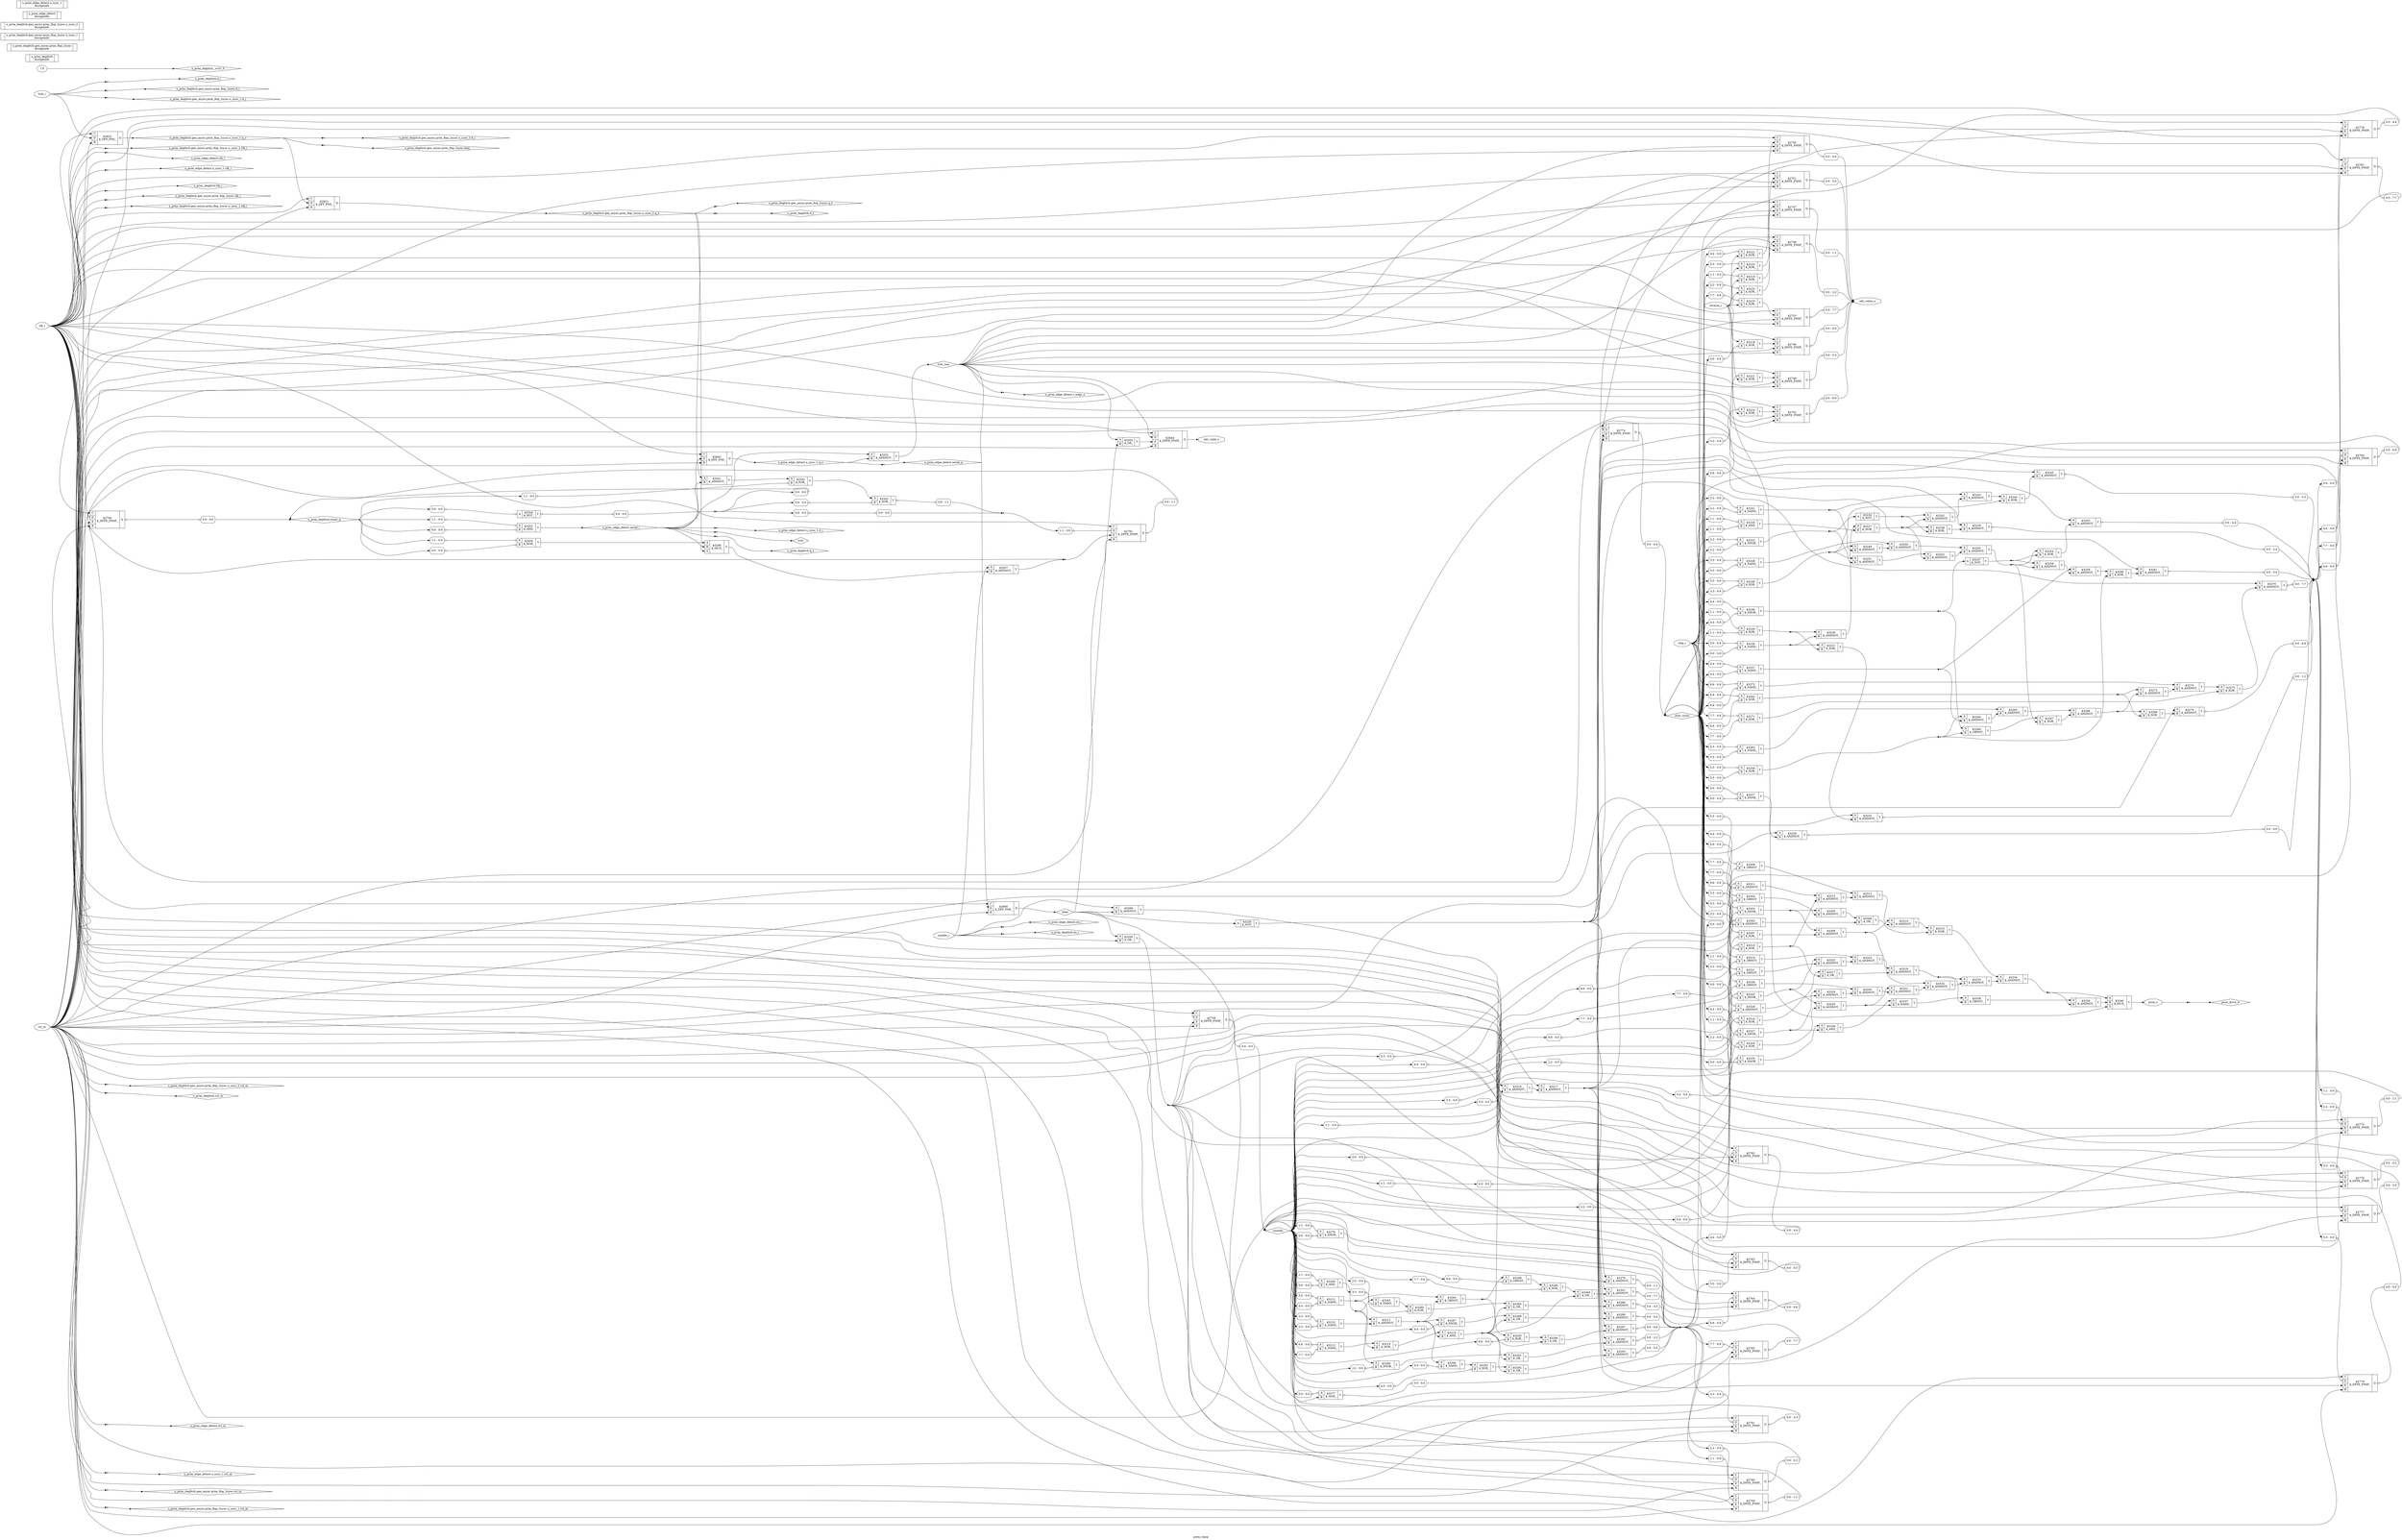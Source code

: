 digraph "pwm_ramp" {
label="pwm_ramp";
rankdir="LR";
remincross=true;
n128 [ shape=octagon, label="adc_valid_o", color="black", fontcolor="black"];
n129 [ shape=octagon, label="adc_value_o", color="black", fontcolor="black"];
n130 [ shape=diamond, label="clear", color="black", fontcolor="black"];
n131 [ shape=octagon, label="clk_i", color="black", fontcolor="black"];
n132 [ shape=diamond, label="counter", color="black", fontcolor="black"];
n133 [ shape=diamond, label="duty_cycle", color="black", fontcolor="black"];
n134 [ shape=octagon, label="enable_i", color="black", fontcolor="black"];
n135 [ shape=diamond, label="lvds", color="black", fontcolor="black"];
n136 [ shape=octagon, label="lvds_i", color="black", fontcolor="black"];
n137 [ shape=diamond, label="lvds_rise", color="black", fontcolor="black"];
n138 [ shape=diamond, label="pwm_drive_w", color="black", fontcolor="black"];
n139 [ shape=octagon, label="pwm_o", color="black", fontcolor="black"];
n140 [ shape=octagon, label="reverse_i", color="black", fontcolor="black"];
n141 [ shape=octagon, label="rst_ni", color="black", fontcolor="black"];
n142 [ shape=octagon, label="step_i", color="black", fontcolor="black"];
n143 [ shape=diamond, label="u_prim_deglitch._sv2v_0", color="black", fontcolor="black"];
n144 [ shape=diamond, label="u_prim_deglitch.clk_i", color="black", fontcolor="black"];
n145 [ shape=diamond, label="u_prim_deglitch.count_q", color="black", fontcolor="black"];
n146 [ shape=diamond, label="u_prim_deglitch.d_i", color="black", fontcolor="black"];
n147 [ shape=diamond, label="u_prim_deglitch.d_s", color="black", fontcolor="black"];
n148 [ shape=diamond, label="u_prim_deglitch.en_i", color="black", fontcolor="black"];
n149 [ shape=diamond, label="u_prim_deglitch.gen_async.prim_flop_2sync.clk_i", color="black", fontcolor="black"];
n150 [ shape=diamond, label="u_prim_deglitch.gen_async.prim_flop_2sync.d_i", color="black", fontcolor="black"];
n151 [ shape=diamond, label="u_prim_deglitch.gen_async.prim_flop_2sync.intq", color="black", fontcolor="black"];
n152 [ shape=diamond, label="u_prim_deglitch.gen_async.prim_flop_2sync.q_o", color="black", fontcolor="black"];
n153 [ shape=diamond, label="u_prim_deglitch.gen_async.prim_flop_2sync.rst_ni", color="black", fontcolor="black"];
n154 [ shape=diamond, label="u_prim_deglitch.gen_async.prim_flop_2sync.u_sync_1.clk_i", color="black", fontcolor="black"];
n155 [ shape=diamond, label="u_prim_deglitch.gen_async.prim_flop_2sync.u_sync_1.d_i", color="black", fontcolor="black"];
n156 [ shape=diamond, label="u_prim_deglitch.gen_async.prim_flop_2sync.u_sync_1.q_o", color="black", fontcolor="black"];
n157 [ shape=diamond, label="u_prim_deglitch.gen_async.prim_flop_2sync.u_sync_1.rst_ni", color="black", fontcolor="black"];
n158 [ shape=diamond, label="u_prim_deglitch.gen_async.prim_flop_2sync.u_sync_2.clk_i", color="black", fontcolor="black"];
n159 [ shape=diamond, label="u_prim_deglitch.gen_async.prim_flop_2sync.u_sync_2.d_i", color="black", fontcolor="black"];
n160 [ shape=diamond, label="u_prim_deglitch.gen_async.prim_flop_2sync.u_sync_2.q_o", color="black", fontcolor="black"];
n161 [ shape=diamond, label="u_prim_deglitch.gen_async.prim_flop_2sync.u_sync_2.rst_ni", color="black", fontcolor="black"];
n162 [ shape=diamond, label="u_prim_deglitch.q_o", color="black", fontcolor="black"];
n163 [ shape=diamond, label="u_prim_deglitch.rst_ni", color="black", fontcolor="black"];
n164 [ shape=diamond, label="u_prim_edge_detect.clk_i", color="black", fontcolor="black"];
n165 [ shape=diamond, label="u_prim_edge_detect.en_i", color="black", fontcolor="black"];
n166 [ shape=diamond, label="u_prim_edge_detect.r_edge_o", color="black", fontcolor="black"];
n167 [ shape=diamond, label="u_prim_edge_detect.rst_ni", color="black", fontcolor="black"];
n168 [ shape=diamond, label="u_prim_edge_detect.serial_i", color="black", fontcolor="black"];
n169 [ shape=diamond, label="u_prim_edge_detect.serial_q", color="black", fontcolor="black"];
n170 [ shape=diamond, label="u_prim_edge_detect.u_sync_1.clk_i", color="black", fontcolor="black"];
n171 [ shape=diamond, label="u_prim_edge_detect.u_sync_1.d_i", color="black", fontcolor="black"];
n172 [ shape=diamond, label="u_prim_edge_detect.u_sync_1.q_o", color="black", fontcolor="black"];
n173 [ shape=diamond, label="u_prim_edge_detect.u_sync_1.rst_ni", color="black", fontcolor="black"];
c177 [ shape=record, label="{{<p174> A|<p175> B}|$3200\n$_OR_|{<p176> Y}}",  ];
c178 [ shape=record, label="{{<p174> A|<p175> B}|$3201\n$_AND_|{<p176> Y}}",  ];
x0 [ shape=record, style=rounded, label="<s0> 1:1 - 0:0 ", color="black", fontcolor="black" ];
x0:e -> c178:p174:w [arrowhead=odiamond, arrowtail=odiamond, dir=both, color="black", fontcolor="black", label=""];
x1 [ shape=record, style=rounded, label="<s0> 0:0 - 0:0 ", color="black", fontcolor="black" ];
x1:e -> c178:p175:w [arrowhead=odiamond, arrowtail=odiamond, dir=both, color="black", fontcolor="black", label=""];
c179 [ shape=record, label="{{<p174> A|<p175> B}|$3202\n$_ANDNOT_|{<p176> Y}}",  ];
c180 [ shape=record, label="{{<p174> A|<p175> B}|$3203\n$_OR_|{<p176> Y}}",  ];
c181 [ shape=record, label="{{<p174> A}|$3204\n$_NOT_|{<p176> Y}}",  ];
x2 [ shape=record, style=rounded, label="<s0> 0:0 - 0:0 ", color="black", fontcolor="black" ];
x2:e -> c181:p174:w [arrowhead=odiamond, arrowtail=odiamond, dir=both, color="black", fontcolor="black", label=""];
x3 [ shape=record, style=rounded, label="<s0> 0:0 - 0:0 ", color="black", fontcolor="black" ];
c181:p176:e -> x3:w [arrowhead=odiamond, arrowtail=odiamond, dir=both, color="black", fontcolor="black", label=""];
c182 [ shape=record, label="{{<p174> A|<p175> B}|$3205\n$_NOR_|{<p176> Y}}",  ];
x4 [ shape=record, style=rounded, label="<s0> 1:1 - 0:0 ", color="black", fontcolor="black" ];
x4:e -> c182:p174:w [arrowhead=odiamond, arrowtail=odiamond, dir=both, color="black", fontcolor="black", label=""];
x5 [ shape=record, style=rounded, label="<s0> 0:0 - 0:0 ", color="black", fontcolor="black" ];
x5:e -> c182:p175:w [arrowhead=odiamond, arrowtail=odiamond, dir=both, color="black", fontcolor="black", label=""];
c184 [ shape=record, label="{{<p174> A|<p175> B|<p183> S}|$3206\n$_MUX_|{<p176> Y}}",  ];
c185 [ shape=record, label="{{<p174> A|<p175> B}|$3207\n$_ANDNOT_|{<p176> Y}}",  ];
c186 [ shape=record, label="{{<p174> A|<p175> B}|$3208\n$_ANDNOT_|{<p176> Y}}",  ];
c187 [ shape=record, label="{{<p174> A|<p175> B}|$3209\n$_AND_|{<p176> Y}}",  ];
x6 [ shape=record, style=rounded, label="<s0> 1:1 - 0:0 ", color="black", fontcolor="black" ];
x6:e -> c187:p174:w [arrowhead=odiamond, arrowtail=odiamond, dir=both, color="black", fontcolor="black", label=""];
x7 [ shape=record, style=rounded, label="<s0> 0:0 - 0:0 ", color="black", fontcolor="black" ];
x7:e -> c187:p175:w [arrowhead=odiamond, arrowtail=odiamond, dir=both, color="black", fontcolor="black", label=""];
c188 [ shape=record, label="{{<p174> A|<p175> B}|$3210\n$_NAND_|{<p176> Y}}",  ];
x8 [ shape=record, style=rounded, label="<s0> 3:3 - 0:0 ", color="black", fontcolor="black" ];
x8:e -> c188:p174:w [arrowhead=odiamond, arrowtail=odiamond, dir=both, color="black", fontcolor="black", label=""];
x9 [ shape=record, style=rounded, label="<s0> 2:2 - 0:0 ", color="black", fontcolor="black" ];
x9:e -> c188:p175:w [arrowhead=odiamond, arrowtail=odiamond, dir=both, color="black", fontcolor="black", label=""];
c189 [ shape=record, label="{{<p174> A|<p175> B}|$3211\n$_ANDNOT_|{<p176> Y}}",  ];
c190 [ shape=record, label="{{<p174> A|<p175> B}|$3212\n$_NAND_|{<p176> Y}}",  ];
x10 [ shape=record, style=rounded, label="<s0> 5:5 - 0:0 ", color="black", fontcolor="black" ];
x10:e -> c190:p174:w [arrowhead=odiamond, arrowtail=odiamond, dir=both, color="black", fontcolor="black", label=""];
x11 [ shape=record, style=rounded, label="<s0> 4:4 - 0:0 ", color="black", fontcolor="black" ];
x11:e -> c190:p175:w [arrowhead=odiamond, arrowtail=odiamond, dir=both, color="black", fontcolor="black", label=""];
c191 [ shape=record, label="{{<p174> A|<p175> B}|$3213\n$_NAND_|{<p176> Y}}",  ];
x12 [ shape=record, style=rounded, label="<s0> 6:6 - 0:0 ", color="black", fontcolor="black" ];
x12:e -> c191:p174:w [arrowhead=odiamond, arrowtail=odiamond, dir=both, color="black", fontcolor="black", label=""];
x13 [ shape=record, style=rounded, label="<s0> 7:7 - 0:0 ", color="black", fontcolor="black" ];
x13:e -> c191:p175:w [arrowhead=odiamond, arrowtail=odiamond, dir=both, color="black", fontcolor="black", label=""];
c192 [ shape=record, label="{{<p174> A|<p175> B}|$3214\n$_NOR_|{<p176> Y}}",  ];
c193 [ shape=record, label="{{<p174> A|<p175> B}|$3215\n$_AND_|{<p176> Y}}",  ];
c194 [ shape=record, label="{{<p174> A|<p175> B}|$3216\n$_ANDNOT_|{<p176> Y}}",  ];
c195 [ shape=record, label="{{<p174> A|<p175> B}|$3217\n$_ANDNOT_|{<p176> Y}}",  ];
c196 [ shape=record, label="{{<p174> A|<p175> B}|$3218\n$_XOR_|{<p176> Y}}",  ];
x14 [ shape=record, style=rounded, label="<s0> 0:0 - 0:0 ", color="black", fontcolor="black" ];
x14:e -> c196:p175:w [arrowhead=odiamond, arrowtail=odiamond, dir=both, color="black", fontcolor="black", label=""];
c197 [ shape=record, label="{{<p174> A|<p175> B}|$3219\n$_XOR_|{<p176> Y}}",  ];
x15 [ shape=record, style=rounded, label="<s0> 1:1 - 0:0 ", color="black", fontcolor="black" ];
x15:e -> c197:p174:w [arrowhead=odiamond, arrowtail=odiamond, dir=both, color="black", fontcolor="black", label=""];
c198 [ shape=record, label="{{<p174> A|<p175> B}|$3220\n$_XOR_|{<p176> Y}}",  ];
x16 [ shape=record, style=rounded, label="<s0> 2:2 - 0:0 ", color="black", fontcolor="black" ];
x16:e -> c198:p174:w [arrowhead=odiamond, arrowtail=odiamond, dir=both, color="black", fontcolor="black", label=""];
c199 [ shape=record, label="{{<p174> A|<p175> B}|$3221\n$_XOR_|{<p176> Y}}",  ];
x17 [ shape=record, style=rounded, label="<s0> 3:3 - 0:0 ", color="black", fontcolor="black" ];
x17:e -> c199:p174:w [arrowhead=odiamond, arrowtail=odiamond, dir=both, color="black", fontcolor="black", label=""];
c200 [ shape=record, label="{{<p174> A|<p175> B}|$3222\n$_XOR_|{<p176> Y}}",  ];
x18 [ shape=record, style=rounded, label="<s0> 4:4 - 0:0 ", color="black", fontcolor="black" ];
x18:e -> c200:p174:w [arrowhead=odiamond, arrowtail=odiamond, dir=both, color="black", fontcolor="black", label=""];
c201 [ shape=record, label="{{<p174> A|<p175> B}|$3223\n$_XOR_|{<p176> Y}}",  ];
x19 [ shape=record, style=rounded, label="<s0> 5:5 - 0:0 ", color="black", fontcolor="black" ];
x19:e -> c201:p174:w [arrowhead=odiamond, arrowtail=odiamond, dir=both, color="black", fontcolor="black", label=""];
c202 [ shape=record, label="{{<p174> A|<p175> B}|$3224\n$_XOR_|{<p176> Y}}",  ];
x20 [ shape=record, style=rounded, label="<s0> 6:6 - 0:0 ", color="black", fontcolor="black" ];
x20:e -> c202:p174:w [arrowhead=odiamond, arrowtail=odiamond, dir=both, color="black", fontcolor="black", label=""];
c203 [ shape=record, label="{{<p174> A|<p175> B}|$3225\n$_XOR_|{<p176> Y}}",  ];
x21 [ shape=record, style=rounded, label="<s0> 7:7 - 0:0 ", color="black", fontcolor="black" ];
x21:e -> c203:p174:w [arrowhead=odiamond, arrowtail=odiamond, dir=both, color="black", fontcolor="black", label=""];
c204 [ shape=record, label="{{<p174> A}|$3226\n$_NOT_|{<p176> Y}}",  ];
c205 [ shape=record, label="{{<p174> A|<p175> B}|$3227\n$_XNOR_|{<p176> Y}}",  ];
x22 [ shape=record, style=rounded, label="<s0> 0:0 - 0:0 ", color="black", fontcolor="black" ];
x22:e -> c205:p174:w [arrowhead=odiamond, arrowtail=odiamond, dir=both, color="black", fontcolor="black", label=""];
x23 [ shape=record, style=rounded, label="<s0> 0:0 - 0:0 ", color="black", fontcolor="black" ];
x23:e -> c205:p175:w [arrowhead=odiamond, arrowtail=odiamond, dir=both, color="black", fontcolor="black", label=""];
c206 [ shape=record, label="{{<p174> A|<p175> B}|$3228\n$_ANDNOT_|{<p176> Y}}",  ];
x24 [ shape=record, style=rounded, label="<s0> 0:0 - 0:0 ", color="black", fontcolor="black" ];
c206:p176:e -> x24:w [arrowhead=odiamond, arrowtail=odiamond, dir=both, color="black", fontcolor="black", label=""];
c207 [ shape=record, label="{{<p174> A|<p175> B}|$3229\n$_XOR_|{<p176> Y}}",  ];
x25 [ shape=record, style=rounded, label="<s0> 1:1 - 0:0 ", color="black", fontcolor="black" ];
x25:e -> c207:p174:w [arrowhead=odiamond, arrowtail=odiamond, dir=both, color="black", fontcolor="black", label=""];
x26 [ shape=record, style=rounded, label="<s0> 1:1 - 0:0 ", color="black", fontcolor="black" ];
x26:e -> c207:p175:w [arrowhead=odiamond, arrowtail=odiamond, dir=both, color="black", fontcolor="black", label=""];
c208 [ shape=record, label="{{<p174> A|<p175> B}|$3230\n$_NAND_|{<p176> Y}}",  ];
x27 [ shape=record, style=rounded, label="<s0> 0:0 - 0:0 ", color="black", fontcolor="black" ];
x27:e -> c208:p174:w [arrowhead=odiamond, arrowtail=odiamond, dir=both, color="black", fontcolor="black", label=""];
x28 [ shape=record, style=rounded, label="<s0> 0:0 - 0:0 ", color="black", fontcolor="black" ];
x28:e -> c208:p175:w [arrowhead=odiamond, arrowtail=odiamond, dir=both, color="black", fontcolor="black", label=""];
c209 [ shape=record, label="{{<p174> A|<p175> B}|$3231\n$_XOR_|{<p176> Y}}",  ];
c210 [ shape=record, label="{{<p174> A|<p175> B}|$3232\n$_ANDNOT_|{<p176> Y}}",  ];
x29 [ shape=record, style=rounded, label="<s0> 0:0 - 1:1 ", color="black", fontcolor="black" ];
c210:p176:e -> x29:w [arrowhead=odiamond, arrowtail=odiamond, dir=both, color="black", fontcolor="black", label=""];
c211 [ shape=record, label="{{<p174> A|<p175> B}|$3233\n$_XNOR_|{<p176> Y}}",  ];
x30 [ shape=record, style=rounded, label="<s0> 2:2 - 0:0 ", color="black", fontcolor="black" ];
x30:e -> c211:p174:w [arrowhead=odiamond, arrowtail=odiamond, dir=both, color="black", fontcolor="black", label=""];
x31 [ shape=record, style=rounded, label="<s0> 2:2 - 0:0 ", color="black", fontcolor="black" ];
x31:e -> c211:p175:w [arrowhead=odiamond, arrowtail=odiamond, dir=both, color="black", fontcolor="black", label=""];
c212 [ shape=record, label="{{<p174> A}|$3234\n$_NOT_|{<p176> Y}}",  ];
c213 [ shape=record, label="{{<p174> A|<p175> B}|$3235\n$_AND_|{<p176> Y}}",  ];
x32 [ shape=record, style=rounded, label="<s0> 1:1 - 0:0 ", color="black", fontcolor="black" ];
x32:e -> c213:p174:w [arrowhead=odiamond, arrowtail=odiamond, dir=both, color="black", fontcolor="black", label=""];
x33 [ shape=record, style=rounded, label="<s0> 1:1 - 0:0 ", color="black", fontcolor="black" ];
x33:e -> c213:p175:w [arrowhead=odiamond, arrowtail=odiamond, dir=both, color="black", fontcolor="black", label=""];
c214 [ shape=record, label="{{<p174> A|<p175> B}|$3236\n$_ANDNOT_|{<p176> Y}}",  ];
c215 [ shape=record, label="{{<p174> A|<p175> B}|$3237\n$_NOR_|{<p176> Y}}",  ];
c216 [ shape=record, label="{{<p174> A|<p175> B}|$3238\n$_XOR_|{<p176> Y}}",  ];
c217 [ shape=record, label="{{<p174> A|<p175> B}|$3239\n$_ANDNOT_|{<p176> Y}}",  ];
x34 [ shape=record, style=rounded, label="<s0> 0:0 - 2:2 ", color="black", fontcolor="black" ];
c217:p176:e -> x34:w [arrowhead=odiamond, arrowtail=odiamond, dir=both, color="black", fontcolor="black", label=""];
c218 [ shape=record, label="{{<p174> A|<p175> B}|$3240\n$_XOR_|{<p176> Y}}",  ];
x35 [ shape=record, style=rounded, label="<s0> 3:3 - 0:0 ", color="black", fontcolor="black" ];
x35:e -> c218:p174:w [arrowhead=odiamond, arrowtail=odiamond, dir=both, color="black", fontcolor="black", label=""];
x36 [ shape=record, style=rounded, label="<s0> 3:3 - 0:0 ", color="black", fontcolor="black" ];
x36:e -> c218:p175:w [arrowhead=odiamond, arrowtail=odiamond, dir=both, color="black", fontcolor="black", label=""];
c219 [ shape=record, label="{{<p174> A|<p175> B}|$3241\n$_NAND_|{<p176> Y}}",  ];
x37 [ shape=record, style=rounded, label="<s0> 2:2 - 0:0 ", color="black", fontcolor="black" ];
x37:e -> c219:p174:w [arrowhead=odiamond, arrowtail=odiamond, dir=both, color="black", fontcolor="black", label=""];
x38 [ shape=record, style=rounded, label="<s0> 2:2 - 0:0 ", color="black", fontcolor="black" ];
x38:e -> c219:p175:w [arrowhead=odiamond, arrowtail=odiamond, dir=both, color="black", fontcolor="black", label=""];
c220 [ shape=record, label="{{<p174> A|<p175> B}|$3242\n$_ANDNOT_|{<p176> Y}}",  ];
c221 [ shape=record, label="{{<p174> A|<p175> B}|$3243\n$_ANDNOT_|{<p176> Y}}",  ];
c222 [ shape=record, label="{{<p174> A|<p175> B}|$3244\n$_XOR_|{<p176> Y}}",  ];
c223 [ shape=record, label="{{<p174> A|<p175> B}|$3245\n$_ANDNOT_|{<p176> Y}}",  ];
x39 [ shape=record, style=rounded, label="<s0> 0:0 - 3:3 ", color="black", fontcolor="black" ];
c223:p176:e -> x39:w [arrowhead=odiamond, arrowtail=odiamond, dir=both, color="black", fontcolor="black", label=""];
c224 [ shape=record, label="{{<p174> A|<p175> B}|$3246\n$_XNOR_|{<p176> Y}}",  ];
x40 [ shape=record, style=rounded, label="<s0> 4:4 - 0:0 ", color="black", fontcolor="black" ];
x40:e -> c224:p174:w [arrowhead=odiamond, arrowtail=odiamond, dir=both, color="black", fontcolor="black", label=""];
x41 [ shape=record, style=rounded, label="<s0> 4:4 - 0:0 ", color="black", fontcolor="black" ];
x41:e -> c224:p175:w [arrowhead=odiamond, arrowtail=odiamond, dir=both, color="black", fontcolor="black", label=""];
c225 [ shape=record, label="{{<p174> A}|$3247\n$_NOT_|{<p176> Y}}",  ];
c226 [ shape=record, label="{{<p174> A|<p175> B}|$3248\n$_NAND_|{<p176> Y}}",  ];
x42 [ shape=record, style=rounded, label="<s0> 3:3 - 0:0 ", color="black", fontcolor="black" ];
x42:e -> c226:p174:w [arrowhead=odiamond, arrowtail=odiamond, dir=both, color="black", fontcolor="black", label=""];
x43 [ shape=record, style=rounded, label="<s0> 3:3 - 0:0 ", color="black", fontcolor="black" ];
x43:e -> c226:p175:w [arrowhead=odiamond, arrowtail=odiamond, dir=both, color="black", fontcolor="black", label=""];
c227 [ shape=record, label="{{<p174> A|<p175> B}|$3249\n$_ANDNOT_|{<p176> Y}}",  ];
c228 [ shape=record, label="{{<p174> A|<p175> B}|$3250\n$_ANDNOT_|{<p176> Y}}",  ];
c229 [ shape=record, label="{{<p174> A|<p175> B}|$3251\n$_ANDNOT_|{<p176> Y}}",  ];
c230 [ shape=record, label="{{<p174> A|<p175> B}|$3252\n$_ANDNOT_|{<p176> Y}}",  ];
c231 [ shape=record, label="{{<p174> A|<p175> B}|$3253\n$_ANDNOT_|{<p176> Y}}",  ];
c232 [ shape=record, label="{{<p174> A|<p175> B}|$3254\n$_XOR_|{<p176> Y}}",  ];
c233 [ shape=record, label="{{<p174> A|<p175> B}|$3255\n$_ANDNOT_|{<p176> Y}}",  ];
x44 [ shape=record, style=rounded, label="<s0> 0:0 - 4:4 ", color="black", fontcolor="black" ];
c233:p176:e -> x44:w [arrowhead=odiamond, arrowtail=odiamond, dir=both, color="black", fontcolor="black", label=""];
c234 [ shape=record, label="{{<p174> A|<p175> B}|$3256\n$_XOR_|{<p176> Y}}",  ];
x45 [ shape=record, style=rounded, label="<s0> 5:5 - 0:0 ", color="black", fontcolor="black" ];
x45:e -> c234:p174:w [arrowhead=odiamond, arrowtail=odiamond, dir=both, color="black", fontcolor="black", label=""];
x46 [ shape=record, style=rounded, label="<s0> 5:5 - 0:0 ", color="black", fontcolor="black" ];
x46:e -> c234:p175:w [arrowhead=odiamond, arrowtail=odiamond, dir=both, color="black", fontcolor="black", label=""];
c235 [ shape=record, label="{{<p174> A|<p175> B}|$3257\n$_NAND_|{<p176> Y}}",  ];
x47 [ shape=record, style=rounded, label="<s0> 4:4 - 0:0 ", color="black", fontcolor="black" ];
x47:e -> c235:p174:w [arrowhead=odiamond, arrowtail=odiamond, dir=both, color="black", fontcolor="black", label=""];
x48 [ shape=record, style=rounded, label="<s0> 4:4 - 0:0 ", color="black", fontcolor="black" ];
x48:e -> c235:p175:w [arrowhead=odiamond, arrowtail=odiamond, dir=both, color="black", fontcolor="black", label=""];
c236 [ shape=record, label="{{<p174> A|<p175> B}|$3258\n$_ANDNOT_|{<p176> Y}}",  ];
c237 [ shape=record, label="{{<p174> A|<p175> B}|$3259\n$_ANDNOT_|{<p176> Y}}",  ];
c238 [ shape=record, label="{{<p174> A|<p175> B}|$3260\n$_XOR_|{<p176> Y}}",  ];
c239 [ shape=record, label="{{<p174> A|<p175> B}|$3261\n$_ANDNOT_|{<p176> Y}}",  ];
x49 [ shape=record, style=rounded, label="<s0> 0:0 - 5:5 ", color="black", fontcolor="black" ];
c239:p176:e -> x49:w [arrowhead=odiamond, arrowtail=odiamond, dir=both, color="black", fontcolor="black", label=""];
c240 [ shape=record, label="{{<p174> A|<p175> B}|$3262\n$_XOR_|{<p176> Y}}",  ];
x50 [ shape=record, style=rounded, label="<s0> 6:6 - 0:0 ", color="black", fontcolor="black" ];
x50:e -> c240:p174:w [arrowhead=odiamond, arrowtail=odiamond, dir=both, color="black", fontcolor="black", label=""];
x51 [ shape=record, style=rounded, label="<s0> 6:6 - 0:0 ", color="black", fontcolor="black" ];
x51:e -> c240:p175:w [arrowhead=odiamond, arrowtail=odiamond, dir=both, color="black", fontcolor="black", label=""];
c241 [ shape=record, label="{{<p174> A|<p175> B}|$3263\n$_NAND_|{<p176> Y}}",  ];
x52 [ shape=record, style=rounded, label="<s0> 5:5 - 0:0 ", color="black", fontcolor="black" ];
x52:e -> c241:p174:w [arrowhead=odiamond, arrowtail=odiamond, dir=both, color="black", fontcolor="black", label=""];
x53 [ shape=record, style=rounded, label="<s0> 5:5 - 0:0 ", color="black", fontcolor="black" ];
x53:e -> c241:p175:w [arrowhead=odiamond, arrowtail=odiamond, dir=both, color="black", fontcolor="black", label=""];
c242 [ shape=record, label="{{<p174> A|<p175> B}|$3264\n$_ANDNOT_|{<p176> Y}}",  ];
c243 [ shape=record, label="{{<p174> A|<p175> B}|$3265\n$_ANDNOT_|{<p176> Y}}",  ];
c244 [ shape=record, label="{{<p174> A|<p175> B}|$3266\n$_ORNOT_|{<p176> Y}}",  ];
c245 [ shape=record, label="{{<p174> A|<p175> B}|$3267\n$_NOR_|{<p176> Y}}",  ];
c246 [ shape=record, label="{{<p174> A|<p175> B}|$3268\n$_ANDNOT_|{<p176> Y}}",  ];
c247 [ shape=record, label="{{<p174> A|<p175> B}|$3269\n$_XOR_|{<p176> Y}}",  ];
c248 [ shape=record, label="{{<p174> A|<p175> B}|$3270\n$_ANDNOT_|{<p176> Y}}",  ];
x54 [ shape=record, style=rounded, label="<s0> 0:0 - 6:6 ", color="black", fontcolor="black" ];
c248:p176:e -> x54:w [arrowhead=odiamond, arrowtail=odiamond, dir=both, color="black", fontcolor="black", label=""];
c249 [ shape=record, label="{{<p174> A|<p175> B}|$3271\n$_XOR_|{<p176> Y}}",  ];
x55 [ shape=record, style=rounded, label="<s0> 7:7 - 0:0 ", color="black", fontcolor="black" ];
x55:e -> c249:p174:w [arrowhead=odiamond, arrowtail=odiamond, dir=both, color="black", fontcolor="black", label=""];
x56 [ shape=record, style=rounded, label="<s0> 7:7 - 0:0 ", color="black", fontcolor="black" ];
x56:e -> c249:p175:w [arrowhead=odiamond, arrowtail=odiamond, dir=both, color="black", fontcolor="black", label=""];
c250 [ shape=record, label="{{<p174> A|<p175> B}|$3272\n$_NAND_|{<p176> Y}}",  ];
x57 [ shape=record, style=rounded, label="<s0> 6:6 - 0:0 ", color="black", fontcolor="black" ];
x57:e -> c250:p174:w [arrowhead=odiamond, arrowtail=odiamond, dir=both, color="black", fontcolor="black", label=""];
x58 [ shape=record, style=rounded, label="<s0> 6:6 - 0:0 ", color="black", fontcolor="black" ];
x58:e -> c250:p175:w [arrowhead=odiamond, arrowtail=odiamond, dir=both, color="black", fontcolor="black", label=""];
c251 [ shape=record, label="{{<p174> A|<p175> B}|$3273\n$_ANDNOT_|{<p176> Y}}",  ];
c252 [ shape=record, label="{{<p174> A|<p175> B}|$3274\n$_ANDNOT_|{<p176> Y}}",  ];
c253 [ shape=record, label="{{<p174> A|<p175> B}|$3275\n$_XOR_|{<p176> Y}}",  ];
c254 [ shape=record, label="{{<p174> A|<p175> B}|$3276\n$_ANDNOT_|{<p176> Y}}",  ];
x59 [ shape=record, style=rounded, label="<s0> 0:0 - 7:7 ", color="black", fontcolor="black" ];
c254:p176:e -> x59:w [arrowhead=odiamond, arrowtail=odiamond, dir=both, color="black", fontcolor="black", label=""];
c255 [ shape=record, label="{{<p174> A|<p175> B}|$3277\n$_NOR_|{<p176> Y}}",  ];
x60 [ shape=record, style=rounded, label="<s0> 0:0 - 0:0 ", color="black", fontcolor="black" ];
x60:e -> c255:p174:w [arrowhead=odiamond, arrowtail=odiamond, dir=both, color="black", fontcolor="black", label=""];
x61 [ shape=record, style=rounded, label="<s0> 0:0 - 0:0 ", color="black", fontcolor="black" ];
c255:p176:e -> x61:w [arrowhead=odiamond, arrowtail=odiamond, dir=both, color="black", fontcolor="black", label=""];
c256 [ shape=record, label="{{<p174> A|<p175> B}|$3278\n$_XNOR_|{<p176> Y}}",  ];
x62 [ shape=record, style=rounded, label="<s0> 1:1 - 0:0 ", color="black", fontcolor="black" ];
x62:e -> c256:p174:w [arrowhead=odiamond, arrowtail=odiamond, dir=both, color="black", fontcolor="black", label=""];
x63 [ shape=record, style=rounded, label="<s0> 0:0 - 0:0 ", color="black", fontcolor="black" ];
x63:e -> c256:p175:w [arrowhead=odiamond, arrowtail=odiamond, dir=both, color="black", fontcolor="black", label=""];
c257 [ shape=record, label="{{<p174> A|<p175> B}|$3279\n$_ANDNOT_|{<p176> Y}}",  ];
x64 [ shape=record, style=rounded, label="<s0> 0:0 - 1:1 ", color="black", fontcolor="black" ];
c257:p176:e -> x64:w [arrowhead=odiamond, arrowtail=odiamond, dir=both, color="black", fontcolor="black", label=""];
c258 [ shape=record, label="{{<p174> A|<p175> B}|$3280\n$_XNOR_|{<p176> Y}}",  ];
x65 [ shape=record, style=rounded, label="<s0> 2:2 - 0:0 ", color="black", fontcolor="black" ];
x65:e -> c258:p175:w [arrowhead=odiamond, arrowtail=odiamond, dir=both, color="black", fontcolor="black", label=""];
c259 [ shape=record, label="{{<p174> A|<p175> B}|$3281\n$_OR_|{<p176> Y}}",  ];
c260 [ shape=record, label="{{<p174> A|<p175> B}|$3282\n$_ANDNOT_|{<p176> Y}}",  ];
x66 [ shape=record, style=rounded, label="<s0> 0:0 - 2:2 ", color="black", fontcolor="black" ];
c260:p176:e -> x66:w [arrowhead=odiamond, arrowtail=odiamond, dir=both, color="black", fontcolor="black", label=""];
c261 [ shape=record, label="{{<p174> A|<p175> B}|$3283\n$_NAND_|{<p176> Y}}",  ];
x67 [ shape=record, style=rounded, label="<s0> 2:2 - 0:0 ", color="black", fontcolor="black" ];
x67:e -> c261:p175:w [arrowhead=odiamond, arrowtail=odiamond, dir=both, color="black", fontcolor="black", label=""];
c262 [ shape=record, label="{{<p174> A|<p175> B}|$3284\n$_XOR_|{<p176> Y}}",  ];
x68 [ shape=record, style=rounded, label="<s0> 3:3 - 0:0 ", color="black", fontcolor="black" ];
x68:e -> c262:p175:w [arrowhead=odiamond, arrowtail=odiamond, dir=both, color="black", fontcolor="black", label=""];
c263 [ shape=record, label="{{<p174> A|<p175> B}|$3285\n$_OR_|{<p176> Y}}",  ];
c264 [ shape=record, label="{{<p174> A|<p175> B}|$3286\n$_ANDNOT_|{<p176> Y}}",  ];
x69 [ shape=record, style=rounded, label="<s0> 0:0 - 3:3 ", color="black", fontcolor="black" ];
c264:p176:e -> x69:w [arrowhead=odiamond, arrowtail=odiamond, dir=both, color="black", fontcolor="black", label=""];
c265 [ shape=record, label="{{<p174> A|<p175> B}|$3287\n$_XNOR_|{<p176> Y}}",  ];
x70 [ shape=record, style=rounded, label="<s0> 4:4 - 0:0 ", color="black", fontcolor="black" ];
x70:e -> c265:p175:w [arrowhead=odiamond, arrowtail=odiamond, dir=both, color="black", fontcolor="black", label=""];
c266 [ shape=record, label="{{<p174> A|<p175> B}|$3288\n$_OR_|{<p176> Y}}",  ];
c267 [ shape=record, label="{{<p174> A|<p175> B}|$3289\n$_ANDNOT_|{<p176> Y}}",  ];
x71 [ shape=record, style=rounded, label="<s0> 0:0 - 4:4 ", color="black", fontcolor="black" ];
c267:p176:e -> x71:w [arrowhead=odiamond, arrowtail=odiamond, dir=both, color="black", fontcolor="black", label=""];
c268 [ shape=record, label="{{<p174> A|<p175> B}|$3290\n$_NAND_|{<p176> Y}}",  ];
x72 [ shape=record, style=rounded, label="<s0> 4:4 - 0:0 ", color="black", fontcolor="black" ];
x72:e -> c268:p175:w [arrowhead=odiamond, arrowtail=odiamond, dir=both, color="black", fontcolor="black", label=""];
c269 [ shape=record, label="{{<p174> A|<p175> B}|$3291\n$_XOR_|{<p176> Y}}",  ];
x73 [ shape=record, style=rounded, label="<s0> 5:5 - 0:0 ", color="black", fontcolor="black" ];
x73:e -> c269:p175:w [arrowhead=odiamond, arrowtail=odiamond, dir=both, color="black", fontcolor="black", label=""];
c270 [ shape=record, label="{{<p174> A|<p175> B}|$3292\n$_OR_|{<p176> Y}}",  ];
c271 [ shape=record, label="{{<p174> A|<p175> B}|$3293\n$_ANDNOT_|{<p176> Y}}",  ];
x74 [ shape=record, style=rounded, label="<s0> 0:0 - 5:5 ", color="black", fontcolor="black" ];
c271:p176:e -> x74:w [arrowhead=odiamond, arrowtail=odiamond, dir=both, color="black", fontcolor="black", label=""];
c272 [ shape=record, label="{{<p174> A|<p175> B}|$3294\n$_ORNOT_|{<p176> Y}}",  ];
c273 [ shape=record, label="{{<p174> A|<p175> B}|$3295\n$_XOR_|{<p176> Y}}",  ];
x75 [ shape=record, style=rounded, label="<s0> 6:6 - 0:0 ", color="black", fontcolor="black" ];
x75:e -> c273:p175:w [arrowhead=odiamond, arrowtail=odiamond, dir=both, color="black", fontcolor="black", label=""];
c274 [ shape=record, label="{{<p174> A|<p175> B}|$3296\n$_OR_|{<p176> Y}}",  ];
c275 [ shape=record, label="{{<p174> A|<p175> B}|$3297\n$_ANDNOT_|{<p176> Y}}",  ];
x76 [ shape=record, style=rounded, label="<s0> 0:0 - 6:6 ", color="black", fontcolor="black" ];
c275:p176:e -> x76:w [arrowhead=odiamond, arrowtail=odiamond, dir=both, color="black", fontcolor="black", label=""];
c276 [ shape=record, label="{{<p174> A|<p175> B}|$3298\n$_ORNOT_|{<p176> Y}}",  ];
x77 [ shape=record, style=rounded, label="<s0> 6:6 - 0:0 ", color="black", fontcolor="black" ];
x77:e -> c276:p175:w [arrowhead=odiamond, arrowtail=odiamond, dir=both, color="black", fontcolor="black", label=""];
c277 [ shape=record, label="{{<p174> A|<p175> B}|$3299\n$_XOR_|{<p176> Y}}",  ];
x78 [ shape=record, style=rounded, label="<s0> 7:7 - 0:0 ", color="black", fontcolor="black" ];
x78:e -> c277:p175:w [arrowhead=odiamond, arrowtail=odiamond, dir=both, color="black", fontcolor="black", label=""];
c278 [ shape=record, label="{{<p174> A|<p175> B}|$3300\n$_OR_|{<p176> Y}}",  ];
c279 [ shape=record, label="{{<p174> A|<p175> B}|$3301\n$_ANDNOT_|{<p176> Y}}",  ];
x79 [ shape=record, style=rounded, label="<s0> 0:0 - 7:7 ", color="black", fontcolor="black" ];
c279:p176:e -> x79:w [arrowhead=odiamond, arrowtail=odiamond, dir=both, color="black", fontcolor="black", label=""];
c280 [ shape=record, label="{{<p174> A|<p175> B}|$3302\n$_ANDNOT_|{<p176> Y}}",  ];
x80 [ shape=record, style=rounded, label="<s0> 7:7 - 0:0 ", color="black", fontcolor="black" ];
x80:e -> c280:p174:w [arrowhead=odiamond, arrowtail=odiamond, dir=both, color="black", fontcolor="black", label=""];
x81 [ shape=record, style=rounded, label="<s0> 7:7 - 0:0 ", color="black", fontcolor="black" ];
x81:e -> c280:p175:w [arrowhead=odiamond, arrowtail=odiamond, dir=both, color="black", fontcolor="black", label=""];
c281 [ shape=record, label="{{<p174> A|<p175> B}|$3303\n$_XNOR_|{<p176> Y}}",  ];
x82 [ shape=record, style=rounded, label="<s0> 7:7 - 0:0 ", color="black", fontcolor="black" ];
x82:e -> c281:p174:w [arrowhead=odiamond, arrowtail=odiamond, dir=both, color="black", fontcolor="black", label=""];
x83 [ shape=record, style=rounded, label="<s0> 7:7 - 0:0 ", color="black", fontcolor="black" ];
x83:e -> c281:p175:w [arrowhead=odiamond, arrowtail=odiamond, dir=both, color="black", fontcolor="black", label=""];
c282 [ shape=record, label="{{<p174> A|<p175> B}|$3304\n$_ORNOT_|{<p176> Y}}",  ];
x84 [ shape=record, style=rounded, label="<s0> 6:6 - 0:0 ", color="black", fontcolor="black" ];
x84:e -> c282:p174:w [arrowhead=odiamond, arrowtail=odiamond, dir=both, color="black", fontcolor="black", label=""];
x85 [ shape=record, style=rounded, label="<s0> 6:6 - 0:0 ", color="black", fontcolor="black" ];
x85:e -> c282:p175:w [arrowhead=odiamond, arrowtail=odiamond, dir=both, color="black", fontcolor="black", label=""];
c283 [ shape=record, label="{{<p174> A|<p175> B}|$3305\n$_ANDNOT_|{<p176> Y}}",  ];
c284 [ shape=record, label="{{<p174> A|<p175> B}|$3306\n$_OR_|{<p176> Y}}",  ];
c285 [ shape=record, label="{{<p174> A|<p175> B}|$3307\n$_XOR_|{<p176> Y}}",  ];
x86 [ shape=record, style=rounded, label="<s0> 6:6 - 0:0 ", color="black", fontcolor="black" ];
x86:e -> c285:p174:w [arrowhead=odiamond, arrowtail=odiamond, dir=both, color="black", fontcolor="black", label=""];
x87 [ shape=record, style=rounded, label="<s0> 6:6 - 0:0 ", color="black", fontcolor="black" ];
x87:e -> c285:p175:w [arrowhead=odiamond, arrowtail=odiamond, dir=both, color="black", fontcolor="black", label=""];
c286 [ shape=record, label="{{<p174> A|<p175> B}|$3308\n$_ANDNOT_|{<p176> Y}}",  ];
c287 [ shape=record, label="{{<p174> A|<p175> B}|$3309\n$_ORNOT_|{<p176> Y}}",  ];
x88 [ shape=record, style=rounded, label="<s0> 5:5 - 0:0 ", color="black", fontcolor="black" ];
x88:e -> c287:p174:w [arrowhead=odiamond, arrowtail=odiamond, dir=both, color="black", fontcolor="black", label=""];
x89 [ shape=record, style=rounded, label="<s0> 5:5 - 0:0 ", color="black", fontcolor="black" ];
x89:e -> c287:p175:w [arrowhead=odiamond, arrowtail=odiamond, dir=both, color="black", fontcolor="black", label=""];
c288 [ shape=record, label="{{<p174> A|<p175> B}|$3310\n$_XOR_|{<p176> Y}}",  ];
x90 [ shape=record, style=rounded, label="<s0> 5:5 - 0:0 ", color="black", fontcolor="black" ];
x90:e -> c288:p174:w [arrowhead=odiamond, arrowtail=odiamond, dir=both, color="black", fontcolor="black", label=""];
x91 [ shape=record, style=rounded, label="<s0> 5:5 - 0:0 ", color="black", fontcolor="black" ];
x91:e -> c288:p175:w [arrowhead=odiamond, arrowtail=odiamond, dir=both, color="black", fontcolor="black", label=""];
c289 [ shape=record, label="{{<p174> A|<p175> B}|$3311\n$_ANDNOT_|{<p176> Y}}",  ];
x92 [ shape=record, style=rounded, label="<s0> 4:4 - 0:0 ", color="black", fontcolor="black" ];
x92:e -> c289:p174:w [arrowhead=odiamond, arrowtail=odiamond, dir=both, color="black", fontcolor="black", label=""];
x93 [ shape=record, style=rounded, label="<s0> 4:4 - 0:0 ", color="black", fontcolor="black" ];
x93:e -> c289:p175:w [arrowhead=odiamond, arrowtail=odiamond, dir=both, color="black", fontcolor="black", label=""];
c290 [ shape=record, label="{{<p174> A|<p175> B}|$3312\n$_ANDNOT_|{<p176> Y}}",  ];
c291 [ shape=record, label="{{<p174> A|<p175> B}|$3313\n$_ANDNOT_|{<p176> Y}}",  ];
c292 [ shape=record, label="{{<p174> A|<p175> B}|$3314\n$_ANDNOT_|{<p176> Y}}",  ];
c293 [ shape=record, label="{{<p174> A|<p175> B}|$3315\n$_NOR_|{<p176> Y}}",  ];
c294 [ shape=record, label="{{<p174> A|<p175> B}|$3316\n$_XOR_|{<p176> Y}}",  ];
x94 [ shape=record, style=rounded, label="<s0> 4:4 - 0:0 ", color="black", fontcolor="black" ];
x94:e -> c294:p174:w [arrowhead=odiamond, arrowtail=odiamond, dir=both, color="black", fontcolor="black", label=""];
x95 [ shape=record, style=rounded, label="<s0> 4:4 - 0:0 ", color="black", fontcolor="black" ];
x95:e -> c294:p175:w [arrowhead=odiamond, arrowtail=odiamond, dir=both, color="black", fontcolor="black", label=""];
c295 [ shape=record, label="{{<p174> A|<p175> B}|$3317\n$_OR_|{<p176> Y}}",  ];
c296 [ shape=record, label="{{<p174> A|<p175> B}|$3318\n$_ANDNOT_|{<p176> Y}}",  ];
c297 [ shape=record, label="{{<p174> A|<p175> B}|$3319\n$_ORNOT_|{<p176> Y}}",  ];
x96 [ shape=record, style=rounded, label="<s0> 3:3 - 0:0 ", color="black", fontcolor="black" ];
x96:e -> c297:p174:w [arrowhead=odiamond, arrowtail=odiamond, dir=both, color="black", fontcolor="black", label=""];
x97 [ shape=record, style=rounded, label="<s0> 3:3 - 0:0 ", color="black", fontcolor="black" ];
x97:e -> c297:p175:w [arrowhead=odiamond, arrowtail=odiamond, dir=both, color="black", fontcolor="black", label=""];
c298 [ shape=record, label="{{<p174> A|<p175> B}|$3320\n$_XNOR_|{<p176> Y}}",  ];
x98 [ shape=record, style=rounded, label="<s0> 3:3 - 0:0 ", color="black", fontcolor="black" ];
x98:e -> c298:p174:w [arrowhead=odiamond, arrowtail=odiamond, dir=both, color="black", fontcolor="black", label=""];
x99 [ shape=record, style=rounded, label="<s0> 3:3 - 0:0 ", color="black", fontcolor="black" ];
x99:e -> c298:p175:w [arrowhead=odiamond, arrowtail=odiamond, dir=both, color="black", fontcolor="black", label=""];
c299 [ shape=record, label="{{<p174> A|<p175> B}|$3321\n$_ORNOT_|{<p176> Y}}",  ];
x100 [ shape=record, style=rounded, label="<s0> 2:2 - 0:0 ", color="black", fontcolor="black" ];
x100:e -> c299:p174:w [arrowhead=odiamond, arrowtail=odiamond, dir=both, color="black", fontcolor="black", label=""];
x101 [ shape=record, style=rounded, label="<s0> 2:2 - 0:0 ", color="black", fontcolor="black" ];
x101:e -> c299:p175:w [arrowhead=odiamond, arrowtail=odiamond, dir=both, color="black", fontcolor="black", label=""];
c300 [ shape=record, label="{{<p174> A|<p175> B}|$3322\n$_ANDNOT_|{<p176> Y}}",  ];
c301 [ shape=record, label="{{<p174> A|<p175> B}|$3323\n$_ANDNOT_|{<p176> Y}}",  ];
c302 [ shape=record, label="{{<p174> A|<p175> B}|$3324\n$_XOR_|{<p176> Y}}",  ];
x102 [ shape=record, style=rounded, label="<s0> 2:2 - 0:0 ", color="black", fontcolor="black" ];
x102:e -> c302:p174:w [arrowhead=odiamond, arrowtail=odiamond, dir=both, color="black", fontcolor="black", label=""];
x103 [ shape=record, style=rounded, label="<s0> 2:2 - 0:0 ", color="black", fontcolor="black" ];
x103:e -> c302:p175:w [arrowhead=odiamond, arrowtail=odiamond, dir=both, color="black", fontcolor="black", label=""];
c303 [ shape=record, label="{{<p174> A|<p175> B}|$3325\n$_ANDNOT_|{<p176> Y}}",  ];
c304 [ shape=record, label="{{<p174> A|<p175> B}|$3326\n$_ORNOT_|{<p176> Y}}",  ];
x104 [ shape=record, style=rounded, label="<s0> 1:1 - 0:0 ", color="black", fontcolor="black" ];
x104:e -> c304:p174:w [arrowhead=odiamond, arrowtail=odiamond, dir=both, color="black", fontcolor="black", label=""];
x105 [ shape=record, style=rounded, label="<s0> 1:1 - 0:0 ", color="black", fontcolor="black" ];
x105:e -> c304:p175:w [arrowhead=odiamond, arrowtail=odiamond, dir=both, color="black", fontcolor="black", label=""];
c305 [ shape=record, label="{{<p174> A|<p175> B}|$3327\n$_XNOR_|{<p176> Y}}",  ];
x106 [ shape=record, style=rounded, label="<s0> 1:1 - 0:0 ", color="black", fontcolor="black" ];
x106:e -> c305:p174:w [arrowhead=odiamond, arrowtail=odiamond, dir=both, color="black", fontcolor="black", label=""];
x107 [ shape=record, style=rounded, label="<s0> 1:1 - 0:0 ", color="black", fontcolor="black" ];
x107:e -> c305:p175:w [arrowhead=odiamond, arrowtail=odiamond, dir=both, color="black", fontcolor="black", label=""];
c306 [ shape=record, label="{{<p174> A|<p175> B}|$3328\n$_ANDNOT_|{<p176> Y}}",  ];
x108 [ shape=record, style=rounded, label="<s0> 0:0 - 0:0 ", color="black", fontcolor="black" ];
x108:e -> c306:p174:w [arrowhead=odiamond, arrowtail=odiamond, dir=both, color="black", fontcolor="black", label=""];
x109 [ shape=record, style=rounded, label="<s0> 0:0 - 0:0 ", color="black", fontcolor="black" ];
x109:e -> c306:p175:w [arrowhead=odiamond, arrowtail=odiamond, dir=both, color="black", fontcolor="black", label=""];
c307 [ shape=record, label="{{<p174> A|<p175> B}|$3329\n$_ANDNOT_|{<p176> Y}}",  ];
c308 [ shape=record, label="{{<p174> A|<p175> B}|$3330\n$_ANDNOT_|{<p176> Y}}",  ];
c309 [ shape=record, label="{{<p174> A|<p175> B}|$3331\n$_ANDNOT_|{<p176> Y}}",  ];
c310 [ shape=record, label="{{<p174> A|<p175> B}|$3332\n$_ANDNOT_|{<p176> Y}}",  ];
c311 [ shape=record, label="{{<p174> A|<p175> B}|$3333\n$_ANDNOT_|{<p176> Y}}",  ];
c312 [ shape=record, label="{{<p174> A|<p175> B}|$3334\n$_ANDNOT_|{<p176> Y}}",  ];
c313 [ shape=record, label="{{<p174> A|<p175> B}|$3335\n$_XNOR_|{<p176> Y}}",  ];
x110 [ shape=record, style=rounded, label="<s0> 0:0 - 0:0 ", color="black", fontcolor="black" ];
x110:e -> c313:p174:w [arrowhead=odiamond, arrowtail=odiamond, dir=both, color="black", fontcolor="black", label=""];
x111 [ shape=record, style=rounded, label="<s0> 0:0 - 0:0 ", color="black", fontcolor="black" ];
x111:e -> c313:p175:w [arrowhead=odiamond, arrowtail=odiamond, dir=both, color="black", fontcolor="black", label=""];
c314 [ shape=record, label="{{<p174> A|<p175> B}|$3336\n$_AND_|{<p176> Y}}",  ];
c315 [ shape=record, label="{{<p174> A|<p175> B}|$3337\n$_NAND_|{<p176> Y}}",  ];
c316 [ shape=record, label="{{<p174> A|<p175> B}|$3338\n$_ORNOT_|{<p176> Y}}",  ];
c317 [ shape=record, label="{{<p174> A|<p175> B}|$3339\n$_ANDNOT_|{<p176> Y}}",  ];
c318 [ shape=record, label="{{<p174> A|<p175> B|<p183> S}|$3340\n$_MUX_|{<p176> Y}}",  ];
c319 [ shape=record, label="{{<p174> A|<p175> B}|$3341\n$_ANDNOT_|{<p176> Y}}",  ];
c320 [ shape=record, label="{{<p174> A|<p175> B}|$3342\n$_XOR_|{<p176> Y}}",  ];
x112 [ shape=record, style=rounded, label="<s0> 1:1 - 0:0 ", color="black", fontcolor="black" ];
x112:e -> c320:p175:w [arrowhead=odiamond, arrowtail=odiamond, dir=both, color="black", fontcolor="black", label=""];
c321 [ shape=record, label="{{<p174> A|<p175> B}|$3343\n$_XOR_|{<p176> Y}}",  ];
x113 [ shape=record, style=rounded, label="<s0> 0:0 - 0:0 ", color="black", fontcolor="black" ];
x113:e -> c321:p175:w [arrowhead=odiamond, arrowtail=odiamond, dir=both, color="black", fontcolor="black", label=""];
x114 [ shape=record, style=rounded, label="<s0> 0:0 - 1:1 ", color="black", fontcolor="black" ];
c321:p176:e -> x114:w [arrowhead=odiamond, arrowtail=odiamond, dir=both, color="black", fontcolor="black", label=""];
c327 [ shape=record, label="{{<p322> C|<p323> D|<p324> E|<p325> R}|$2746\n$_DFFE_PN0P_|{<p326> Q}}",  ];
x115 [ shape=record, style=rounded, label="<s0> 0:0 - 0:0 ", color="black", fontcolor="black" ];
c327:p326:e -> x115:w [arrowhead=odiamond, arrowtail=odiamond, dir=both, color="black", fontcolor="black", label=""];
c328 [ shape=record, label="{{<p322> C|<p323> D|<p324> E|<p325> R}|$2747\n$_DFFE_PN0P_|{<p326> Q}}",  ];
x116 [ shape=record, style=rounded, label="<s0> 0:0 - 1:1 ", color="black", fontcolor="black" ];
c328:p326:e -> x116:w [arrowhead=odiamond, arrowtail=odiamond, dir=both, color="black", fontcolor="black", label=""];
c329 [ shape=record, label="{{<p322> C|<p323> D|<p324> E|<p325> R}|$2748\n$_DFFE_PN0P_|{<p326> Q}}",  ];
x117 [ shape=record, style=rounded, label="<s0> 0:0 - 2:2 ", color="black", fontcolor="black" ];
c329:p326:e -> x117:w [arrowhead=odiamond, arrowtail=odiamond, dir=both, color="black", fontcolor="black", label=""];
c330 [ shape=record, label="{{<p322> C|<p323> D|<p324> E|<p325> R}|$2749\n$_DFFE_PN0P_|{<p326> Q}}",  ];
x118 [ shape=record, style=rounded, label="<s0> 0:0 - 3:3 ", color="black", fontcolor="black" ];
c330:p326:e -> x118:w [arrowhead=odiamond, arrowtail=odiamond, dir=both, color="black", fontcolor="black", label=""];
c331 [ shape=record, label="{{<p322> C|<p323> D|<p324> E|<p325> R}|$2750\n$_DFFE_PN0P_|{<p326> Q}}",  ];
x119 [ shape=record, style=rounded, label="<s0> 0:0 - 4:4 ", color="black", fontcolor="black" ];
c331:p326:e -> x119:w [arrowhead=odiamond, arrowtail=odiamond, dir=both, color="black", fontcolor="black", label=""];
c332 [ shape=record, label="{{<p322> C|<p323> D|<p324> E|<p325> R}|$2751\n$_DFFE_PN0P_|{<p326> Q}}",  ];
x120 [ shape=record, style=rounded, label="<s0> 0:0 - 5:5 ", color="black", fontcolor="black" ];
c332:p326:e -> x120:w [arrowhead=odiamond, arrowtail=odiamond, dir=both, color="black", fontcolor="black", label=""];
c333 [ shape=record, label="{{<p322> C|<p323> D|<p324> E|<p325> R}|$2752\n$_DFFE_PN0P_|{<p326> Q}}",  ];
x121 [ shape=record, style=rounded, label="<s0> 0:0 - 6:6 ", color="black", fontcolor="black" ];
c333:p326:e -> x121:w [arrowhead=odiamond, arrowtail=odiamond, dir=both, color="black", fontcolor="black", label=""];
c334 [ shape=record, label="{{<p322> C|<p323> D|<p324> E|<p325> R}|$2753\n$_DFFE_PN0P_|{<p326> Q}}",  ];
x122 [ shape=record, style=rounded, label="<s0> 0:0 - 7:7 ", color="black", fontcolor="black" ];
c334:p326:e -> x122:w [arrowhead=odiamond, arrowtail=odiamond, dir=both, color="black", fontcolor="black", label=""];
c335 [ shape=record, label="{{<p322> C|<p323> D|<p324> E|<p325> R}|$2758\n$_DFFE_PN0P_|{<p326> Q}}",  ];
x123 [ shape=record, style=rounded, label="<s0> 0:0 - 0:0 ", color="black", fontcolor="black" ];
x123:e -> c335:p323:w [arrowhead=odiamond, arrowtail=odiamond, dir=both, color="black", fontcolor="black", label=""];
x124 [ shape=record, style=rounded, label="<s0> 0:0 - 0:0 ", color="black", fontcolor="black" ];
c335:p326:e -> x124:w [arrowhead=odiamond, arrowtail=odiamond, dir=both, color="black", fontcolor="black", label=""];
c336 [ shape=record, label="{{<p322> C|<p323> D|<p324> E|<p325> R}|$2759\n$_DFFE_PN0P_|{<p326> Q}}",  ];
x125 [ shape=record, style=rounded, label="<s0> 1:1 - 0:0 ", color="black", fontcolor="black" ];
x125:e -> c336:p323:w [arrowhead=odiamond, arrowtail=odiamond, dir=both, color="black", fontcolor="black", label=""];
x126 [ shape=record, style=rounded, label="<s0> 0:0 - 1:1 ", color="black", fontcolor="black" ];
c336:p326:e -> x126:w [arrowhead=odiamond, arrowtail=odiamond, dir=both, color="black", fontcolor="black", label=""];
c337 [ shape=record, label="{{<p322> C|<p323> D|<p324> E|<p325> R}|$2760\n$_DFFE_PN0P_|{<p326> Q}}",  ];
x127 [ shape=record, style=rounded, label="<s0> 2:2 - 0:0 ", color="black", fontcolor="black" ];
x127:e -> c337:p323:w [arrowhead=odiamond, arrowtail=odiamond, dir=both, color="black", fontcolor="black", label=""];
x128 [ shape=record, style=rounded, label="<s0> 0:0 - 2:2 ", color="black", fontcolor="black" ];
c337:p326:e -> x128:w [arrowhead=odiamond, arrowtail=odiamond, dir=both, color="black", fontcolor="black", label=""];
c338 [ shape=record, label="{{<p322> C|<p323> D|<p324> E|<p325> R}|$2761\n$_DFFE_PN0P_|{<p326> Q}}",  ];
x129 [ shape=record, style=rounded, label="<s0> 3:3 - 0:0 ", color="black", fontcolor="black" ];
x129:e -> c338:p323:w [arrowhead=odiamond, arrowtail=odiamond, dir=both, color="black", fontcolor="black", label=""];
x130 [ shape=record, style=rounded, label="<s0> 0:0 - 3:3 ", color="black", fontcolor="black" ];
c338:p326:e -> x130:w [arrowhead=odiamond, arrowtail=odiamond, dir=both, color="black", fontcolor="black", label=""];
c339 [ shape=record, label="{{<p322> C|<p323> D|<p324> E|<p325> R}|$2762\n$_DFFE_PN0P_|{<p326> Q}}",  ];
x131 [ shape=record, style=rounded, label="<s0> 4:4 - 0:0 ", color="black", fontcolor="black" ];
x131:e -> c339:p323:w [arrowhead=odiamond, arrowtail=odiamond, dir=both, color="black", fontcolor="black", label=""];
x132 [ shape=record, style=rounded, label="<s0> 0:0 - 4:4 ", color="black", fontcolor="black" ];
c339:p326:e -> x132:w [arrowhead=odiamond, arrowtail=odiamond, dir=both, color="black", fontcolor="black", label=""];
c340 [ shape=record, label="{{<p322> C|<p323> D|<p324> E|<p325> R}|$2763\n$_DFFE_PN0P_|{<p326> Q}}",  ];
x133 [ shape=record, style=rounded, label="<s0> 5:5 - 0:0 ", color="black", fontcolor="black" ];
x133:e -> c340:p323:w [arrowhead=odiamond, arrowtail=odiamond, dir=both, color="black", fontcolor="black", label=""];
x134 [ shape=record, style=rounded, label="<s0> 0:0 - 5:5 ", color="black", fontcolor="black" ];
c340:p326:e -> x134:w [arrowhead=odiamond, arrowtail=odiamond, dir=both, color="black", fontcolor="black", label=""];
c341 [ shape=record, label="{{<p322> C|<p323> D|<p324> E|<p325> R}|$2764\n$_DFFE_PN0P_|{<p326> Q}}",  ];
x135 [ shape=record, style=rounded, label="<s0> 6:6 - 0:0 ", color="black", fontcolor="black" ];
x135:e -> c341:p323:w [arrowhead=odiamond, arrowtail=odiamond, dir=both, color="black", fontcolor="black", label=""];
x136 [ shape=record, style=rounded, label="<s0> 0:0 - 6:6 ", color="black", fontcolor="black" ];
c341:p326:e -> x136:w [arrowhead=odiamond, arrowtail=odiamond, dir=both, color="black", fontcolor="black", label=""];
c342 [ shape=record, label="{{<p322> C|<p323> D|<p324> E|<p325> R}|$2765\n$_DFFE_PN0P_|{<p326> Q}}",  ];
x137 [ shape=record, style=rounded, label="<s0> 7:7 - 0:0 ", color="black", fontcolor="black" ];
x137:e -> c342:p323:w [arrowhead=odiamond, arrowtail=odiamond, dir=both, color="black", fontcolor="black", label=""];
x138 [ shape=record, style=rounded, label="<s0> 0:0 - 7:7 ", color="black", fontcolor="black" ];
c342:p326:e -> x138:w [arrowhead=odiamond, arrowtail=odiamond, dir=both, color="black", fontcolor="black", label=""];
c343 [ shape=record, label="{{<p322> C|<p323> D|<p324> E|<p325> R}|$2774\n$_DFFE_PN0P_|{<p326> Q}}",  ];
x139 [ shape=record, style=rounded, label="<s0> 0:0 - 0:0 ", color="black", fontcolor="black" ];
x139:e -> c343:p323:w [arrowhead=odiamond, arrowtail=odiamond, dir=both, color="black", fontcolor="black", label=""];
x140 [ shape=record, style=rounded, label="<s0> 0:0 - 0:0 ", color="black", fontcolor="black" ];
c343:p326:e -> x140:w [arrowhead=odiamond, arrowtail=odiamond, dir=both, color="black", fontcolor="black", label=""];
c344 [ shape=record, label="{{<p322> C|<p323> D|<p324> E|<p325> R}|$2775\n$_DFFE_PN0P_|{<p326> Q}}",  ];
x141 [ shape=record, style=rounded, label="<s0> 1:1 - 0:0 ", color="black", fontcolor="black" ];
x141:e -> c344:p323:w [arrowhead=odiamond, arrowtail=odiamond, dir=both, color="black", fontcolor="black", label=""];
x142 [ shape=record, style=rounded, label="<s0> 0:0 - 1:1 ", color="black", fontcolor="black" ];
c344:p326:e -> x142:w [arrowhead=odiamond, arrowtail=odiamond, dir=both, color="black", fontcolor="black", label=""];
c345 [ shape=record, label="{{<p322> C|<p323> D|<p324> E|<p325> R}|$2776\n$_DFFE_PN0P_|{<p326> Q}}",  ];
x143 [ shape=record, style=rounded, label="<s0> 2:2 - 0:0 ", color="black", fontcolor="black" ];
x143:e -> c345:p323:w [arrowhead=odiamond, arrowtail=odiamond, dir=both, color="black", fontcolor="black", label=""];
x144 [ shape=record, style=rounded, label="<s0> 0:0 - 2:2 ", color="black", fontcolor="black" ];
c345:p326:e -> x144:w [arrowhead=odiamond, arrowtail=odiamond, dir=both, color="black", fontcolor="black", label=""];
c346 [ shape=record, label="{{<p322> C|<p323> D|<p324> E|<p325> R}|$2777\n$_DFFE_PN0P_|{<p326> Q}}",  ];
x145 [ shape=record, style=rounded, label="<s0> 3:3 - 0:0 ", color="black", fontcolor="black" ];
x145:e -> c346:p323:w [arrowhead=odiamond, arrowtail=odiamond, dir=both, color="black", fontcolor="black", label=""];
x146 [ shape=record, style=rounded, label="<s0> 0:0 - 3:3 ", color="black", fontcolor="black" ];
c346:p326:e -> x146:w [arrowhead=odiamond, arrowtail=odiamond, dir=both, color="black", fontcolor="black", label=""];
c347 [ shape=record, label="{{<p322> C|<p323> D|<p324> E|<p325> R}|$2778\n$_DFFE_PN0P_|{<p326> Q}}",  ];
x147 [ shape=record, style=rounded, label="<s0> 4:4 - 0:0 ", color="black", fontcolor="black" ];
x147:e -> c347:p323:w [arrowhead=odiamond, arrowtail=odiamond, dir=both, color="black", fontcolor="black", label=""];
x148 [ shape=record, style=rounded, label="<s0> 0:0 - 4:4 ", color="black", fontcolor="black" ];
c347:p326:e -> x148:w [arrowhead=odiamond, arrowtail=odiamond, dir=both, color="black", fontcolor="black", label=""];
c348 [ shape=record, label="{{<p322> C|<p323> D|<p324> E|<p325> R}|$2779\n$_DFFE_PN0P_|{<p326> Q}}",  ];
x149 [ shape=record, style=rounded, label="<s0> 5:5 - 0:0 ", color="black", fontcolor="black" ];
x149:e -> c348:p323:w [arrowhead=odiamond, arrowtail=odiamond, dir=both, color="black", fontcolor="black", label=""];
x150 [ shape=record, style=rounded, label="<s0> 0:0 - 5:5 ", color="black", fontcolor="black" ];
c348:p326:e -> x150:w [arrowhead=odiamond, arrowtail=odiamond, dir=both, color="black", fontcolor="black", label=""];
c349 [ shape=record, label="{{<p322> C|<p323> D|<p324> E|<p325> R}|$2780\n$_DFFE_PN0P_|{<p326> Q}}",  ];
x151 [ shape=record, style=rounded, label="<s0> 6:6 - 0:0 ", color="black", fontcolor="black" ];
x151:e -> c349:p323:w [arrowhead=odiamond, arrowtail=odiamond, dir=both, color="black", fontcolor="black", label=""];
x152 [ shape=record, style=rounded, label="<s0> 0:0 - 6:6 ", color="black", fontcolor="black" ];
c349:p326:e -> x152:w [arrowhead=odiamond, arrowtail=odiamond, dir=both, color="black", fontcolor="black", label=""];
c350 [ shape=record, label="{{<p322> C|<p323> D|<p324> E|<p325> R}|$2781\n$_DFFE_PN0P_|{<p326> Q}}",  ];
x153 [ shape=record, style=rounded, label="<s0> 7:7 - 0:0 ", color="black", fontcolor="black" ];
x153:e -> c350:p323:w [arrowhead=odiamond, arrowtail=odiamond, dir=both, color="black", fontcolor="black", label=""];
x154 [ shape=record, style=rounded, label="<s0> 0:0 - 7:7 ", color="black", fontcolor="black" ];
c350:p326:e -> x154:w [arrowhead=odiamond, arrowtail=odiamond, dir=both, color="black", fontcolor="black", label=""];
c351 [ shape=record, label="{{<p322> C|<p323> D|<p324> E|<p325> R}|$2790\n$_DFFE_PN0P_|{<p326> Q}}",  ];
x155 [ shape=record, style=rounded, label="<s0> 0:0 - 0:0 ", color="black", fontcolor="black" ];
x155:e -> c351:p323:w [arrowhead=odiamond, arrowtail=odiamond, dir=both, color="black", fontcolor="black", label=""];
x156 [ shape=record, style=rounded, label="<s0> 0:0 - 0:0 ", color="black", fontcolor="black" ];
c351:p326:e -> x156:w [arrowhead=odiamond, arrowtail=odiamond, dir=both, color="black", fontcolor="black", label=""];
c352 [ shape=record, label="{{<p322> C|<p323> D|<p324> E|<p325> R}|$2791\n$_DFFE_PN0P_|{<p326> Q}}",  ];
x157 [ shape=record, style=rounded, label="<s0> 1:1 - 0:0 ", color="black", fontcolor="black" ];
x157:e -> c352:p323:w [arrowhead=odiamond, arrowtail=odiamond, dir=both, color="black", fontcolor="black", label=""];
x158 [ shape=record, style=rounded, label="<s0> 0:0 - 1:1 ", color="black", fontcolor="black" ];
c352:p326:e -> x158:w [arrowhead=odiamond, arrowtail=odiamond, dir=both, color="black", fontcolor="black", label=""];
c353 [ shape=record, label="{{<p322> C|<p323> D|<p325> R}|$2800\n$_DFF_PN0_|{<p326> Q}}",  ];
c354 [ shape=record, label="{{<p322> C|<p323> D|<p325> R}|$2821\n$_DFF_PN0_|{<p326> Q}}",  ];
c355 [ shape=record, label="{{<p322> C|<p323> D|<p325> R}|$2822\n$_DFF_PN0_|{<p326> Q}}",  ];
c356 [ shape=record, label="{{<p322> C|<p323> D|<p325> R}|$2843\n$_DFF_PN0_|{<p326> Q}}",  ];
c357 [ shape=record, label="{{<p322> C|<p323> D|<p324> E|<p325> R}|$2844\n$_DFFE_PN0P_|{<p326> Q}}",  ];
c358 [ shape=record, label="{{}|u_prim_deglitch\n$scopeinfo|{}}",  ];
c359 [ shape=record, label="{{}|u_prim_deglitch.gen_async.prim_flop_2sync\n$scopeinfo|{}}",  ];
c360 [ shape=record, label="{{}|u_prim_deglitch.gen_async.prim_flop_2sync.u_sync_1\n$scopeinfo|{}}",  ];
c361 [ shape=record, label="{{}|u_prim_deglitch.gen_async.prim_flop_2sync.u_sync_2\n$scopeinfo|{}}",  ];
c362 [ shape=record, label="{{}|u_prim_edge_detect\n$scopeinfo|{}}",  ];
c363 [ shape=record, label="{{}|u_prim_edge_detect.u_sync_1\n$scopeinfo|{}}",  ];
x159 [ shape=record, style=rounded, label="<s0> 0:0 - 0:0 ", color="black", fontcolor="black" ];
x160 [ shape=record, style=rounded, label="<s0> 0:0 - 0:0 ", color="black", fontcolor="black" ];
x159:e -> x160:w [arrowhead=odiamond, arrowtail=odiamond, dir=both, color="black", fontcolor="black", label=""];
x161 [shape=point, ];
x162 [shape=point, ];
v163 [ label="1'0" ];
x164 [shape=point, ];
x165 [shape=point, ];
x166 [shape=point, ];
x167 [shape=point, ];
x168 [shape=point, ];
x169 [shape=point, ];
x170 [shape=point, ];
x171 [shape=point, ];
x172 [shape=point, ];
x173 [shape=point, ];
x174 [shape=point, ];
x175 [shape=point, ];
x176 [shape=point, ];
x177 [shape=point, ];
x178 [shape=point, ];
x179 [shape=point, ];
x180 [shape=point, ];
x181 [shape=point, ];
x182 [shape=point, ];
x183 [shape=point, ];
x184 [shape=point, ];
x185 [shape=point, ];
x186 [shape=point, ];
x187 [shape=point, ];
x188 [shape=point, ];
x189 [shape=point, ];
n1 [ shape=point ];
x61:s0:e -> n1:w [color="black", fontcolor="black", label=""];
x64:s0:e -> n1:w [color="black", fontcolor="black", label=""];
x66:s0:e -> n1:w [color="black", fontcolor="black", label=""];
x69:s0:e -> n1:w [color="black", fontcolor="black", label=""];
x71:s0:e -> n1:w [color="black", fontcolor="black", label=""];
x74:s0:e -> n1:w [color="black", fontcolor="black", label=""];
x76:s0:e -> n1:w [color="black", fontcolor="black", label=""];
x79:s0:e -> n1:w [color="black", fontcolor="black", label=""];
n1:e -> x123:s0:w [color="black", fontcolor="black", label=""];
n1:e -> x125:s0:w [color="black", fontcolor="black", label=""];
n1:e -> x127:s0:w [color="black", fontcolor="black", label=""];
n1:e -> x129:s0:w [color="black", fontcolor="black", label=""];
n1:e -> x131:s0:w [color="black", fontcolor="black", label=""];
n1:e -> x133:s0:w [color="black", fontcolor="black", label=""];
n1:e -> x135:s0:w [color="black", fontcolor="black", label=""];
n1:e -> x137:s0:w [color="black", fontcolor="black", label=""];
c216:p176:e -> c217:p175:w [color="black", fontcolor="black", label=""];
c182:p176:e -> c184:p174:w [color="black", fontcolor="black", label=""];
c184:p176:e -> c185:p175:w [color="black", fontcolor="black", label=""];
c186:p176:e -> c194:p174:w [color="black", fontcolor="black", label=""];
n103 [ shape=point ];
c187:p176:e -> n103:w [color="black", fontcolor="black", label=""];
n103:e -> c189:p174:w [color="black", fontcolor="black", label=""];
n103:e -> c258:p174:w [color="black", fontcolor="black", label=""];
n103:e -> c261:p174:w [color="black", fontcolor="black", label=""];
c188:p176:e -> c189:p175:w [color="black", fontcolor="black", label=""];
n105 [ shape=point ];
c189:p176:e -> n105:w [color="black", fontcolor="black", label=""];
n105:e -> c193:p175:w [color="black", fontcolor="black", label=""];
n105:e -> c265:p174:w [color="black", fontcolor="black", label=""];
n105:e -> c268:p174:w [color="black", fontcolor="black", label=""];
n105:e -> c272:p175:w [color="black", fontcolor="black", label=""];
n106 [ shape=point ];
c190:p176:e -> n106:w [color="black", fontcolor="black", label=""];
n106:e -> c192:p175:w [color="black", fontcolor="black", label=""];
n106:e -> c272:p174:w [color="black", fontcolor="black", label=""];
c191:p176:e -> c192:p174:w [color="black", fontcolor="black", label=""];
c192:p176:e -> c193:p174:w [color="black", fontcolor="black", label=""];
n109 [ shape=point ];
c193:p176:e -> n109:w [color="black", fontcolor="black", label=""];
n109:e -> c194:p175:w [color="black", fontcolor="black", label=""];
n109:e -> c259:p175:w [color="black", fontcolor="black", label=""];
n109:e -> c263:p175:w [color="black", fontcolor="black", label=""];
n109:e -> c266:p175:w [color="black", fontcolor="black", label=""];
n109:e -> c270:p175:w [color="black", fontcolor="black", label=""];
n109:e -> c274:p175:w [color="black", fontcolor="black", label=""];
n109:e -> c278:p175:w [color="black", fontcolor="black", label=""];
n11 [ shape=point ];
c218:p176:e -> n11:w [color="black", fontcolor="black", label=""];
n11:e -> c222:p175:w [color="black", fontcolor="black", label=""];
n11:e -> c227:p174:w [color="black", fontcolor="black", label=""];
n11:e -> c229:p174:w [color="black", fontcolor="black", label=""];
c194:p176:e -> c195:p175:w [color="black", fontcolor="black", label=""];
n111 [ shape=point ];
c204:p176:e -> n111:w [color="black", fontcolor="black", label=""];
n111:e -> c206:p174:w [color="black", fontcolor="black", label=""];
n111:e -> c210:p174:w [color="black", fontcolor="black", label=""];
n111:e -> c217:p174:w [color="black", fontcolor="black", label=""];
n111:e -> c223:p174:w [color="black", fontcolor="black", label=""];
n111:e -> c233:p174:w [color="black", fontcolor="black", label=""];
n111:e -> c239:p174:w [color="black", fontcolor="black", label=""];
n111:e -> c248:p174:w [color="black", fontcolor="black", label=""];
n111:e -> c254:p174:w [color="black", fontcolor="black", label=""];
n111:e -> c257:p174:w [color="black", fontcolor="black", label=""];
n111:e -> c260:p174:w [color="black", fontcolor="black", label=""];
n111:e -> c264:p174:w [color="black", fontcolor="black", label=""];
n111:e -> c267:p174:w [color="black", fontcolor="black", label=""];
n111:e -> c271:p174:w [color="black", fontcolor="black", label=""];
n111:e -> c275:p174:w [color="black", fontcolor="black", label=""];
n111:e -> c279:p174:w [color="black", fontcolor="black", label=""];
c205:p176:e -> c206:p175:w [color="black", fontcolor="black", label=""];
n113 [ shape=point ];
c207:p176:e -> n113:w [color="black", fontcolor="black", label=""];
n113:e -> c209:p175:w [color="black", fontcolor="black", label=""];
n113:e -> c214:p174:w [color="black", fontcolor="black", label=""];
n114 [ shape=point ];
c208:p176:e -> n114:w [color="black", fontcolor="black", label=""];
n114:e -> c209:p174:w [color="black", fontcolor="black", label=""];
n114:e -> c214:p175:w [color="black", fontcolor="black", label=""];
c209:p176:e -> c210:p175:w [color="black", fontcolor="black", label=""];
n116 [ shape=point ];
c211:p176:e -> n116:w [color="black", fontcolor="black", label=""];
n116:e -> c212:p174:w [color="black", fontcolor="black", label=""];
n116:e -> c229:p175:w [color="black", fontcolor="black", label=""];
n117 [ shape=point ];
c212:p176:e -> n117:w [color="black", fontcolor="black", label=""];
n117:e -> c216:p175:w [color="black", fontcolor="black", label=""];
n117:e -> c220:p174:w [color="black", fontcolor="black", label=""];
c196:p176:e -> c327:p323:w [color="black", fontcolor="black", label=""];
c197:p176:e -> c328:p323:w [color="black", fontcolor="black", label=""];
n12 [ shape=point ];
c219:p176:e -> n12:w [color="black", fontcolor="black", label=""];
n12:e -> c221:p174:w [color="black", fontcolor="black", label=""];
n12:e -> c227:p175:w [color="black", fontcolor="black", label=""];
c198:p176:e -> c329:p323:w [color="black", fontcolor="black", label=""];
c199:p176:e -> c330:p323:w [color="black", fontcolor="black", label=""];
c200:p176:e -> c331:p323:w [color="black", fontcolor="black", label=""];
c201:p176:e -> c332:p323:w [color="black", fontcolor="black", label=""];
c202:p176:e -> c333:p323:w [color="black", fontcolor="black", label=""];
c203:p176:e -> c334:p323:w [color="black", fontcolor="black", label=""];
n126 [ shape=point ];
x3:s0:e -> n126:w [color="black", fontcolor="black", label=""];
n126:e -> x113:s0:w [color="black", fontcolor="black", label=""];
n126:e -> x155:s0:w [color="black", fontcolor="black", label=""];
n126:e -> x159:s0:w [color="black", fontcolor="black", label=""];
n127 [ shape=point ];
x114:s0:e -> n127:w [color="black", fontcolor="black", label=""];
x160:s0:e -> n127:w [color="black", fontcolor="black", label=""];
n127:e -> x157:s0:w [color="black", fontcolor="black", label=""];
c357:p326:e -> n128:w [color="black", fontcolor="black", label=""];
x115:s0:e -> n129:w [color="black", fontcolor="black", label=""];
x116:s0:e -> n129:w [color="black", fontcolor="black", label=""];
x117:s0:e -> n129:w [color="black", fontcolor="black", label=""];
x118:s0:e -> n129:w [color="black", fontcolor="black", label=""];
x119:s0:e -> n129:w [color="black", fontcolor="black", label=""];
x120:s0:e -> n129:w [color="black", fontcolor="black", label=""];
x121:s0:e -> n129:w [color="black", fontcolor="black", label=""];
x122:s0:e -> n129:w [color="black", fontcolor="black", label=""];
c220:p176:e -> c221:p175:w [color="black", fontcolor="black", label=""];
c353:p326:e -> n130:w [color="black", fontcolor="black", label=""];
n130:e -> c177:p174:w [color="black", fontcolor="black", label=""];
n130:e -> c180:p175:w [color="black", fontcolor="black", label=""];
n130:e -> c186:p175:w [color="black", fontcolor="black", label=""];
n130:e -> c204:p174:w [color="black", fontcolor="black", label=""];
n130:e -> c255:p175:w [color="black", fontcolor="black", label=""];
n131:e -> c327:p322:w [color="black", fontcolor="black", label=""];
n131:e -> c328:p322:w [color="black", fontcolor="black", label=""];
n131:e -> c329:p322:w [color="black", fontcolor="black", label=""];
n131:e -> c330:p322:w [color="black", fontcolor="black", label=""];
n131:e -> c331:p322:w [color="black", fontcolor="black", label=""];
n131:e -> c332:p322:w [color="black", fontcolor="black", label=""];
n131:e -> c333:p322:w [color="black", fontcolor="black", label=""];
n131:e -> c334:p322:w [color="black", fontcolor="black", label=""];
n131:e -> c335:p322:w [color="black", fontcolor="black", label=""];
n131:e -> c336:p322:w [color="black", fontcolor="black", label=""];
n131:e -> c337:p322:w [color="black", fontcolor="black", label=""];
n131:e -> c338:p322:w [color="black", fontcolor="black", label=""];
n131:e -> c339:p322:w [color="black", fontcolor="black", label=""];
n131:e -> c340:p322:w [color="black", fontcolor="black", label=""];
n131:e -> c341:p322:w [color="black", fontcolor="black", label=""];
n131:e -> c342:p322:w [color="black", fontcolor="black", label=""];
n131:e -> c343:p322:w [color="black", fontcolor="black", label=""];
n131:e -> c344:p322:w [color="black", fontcolor="black", label=""];
n131:e -> c345:p322:w [color="black", fontcolor="black", label=""];
n131:e -> c346:p322:w [color="black", fontcolor="black", label=""];
n131:e -> c347:p322:w [color="black", fontcolor="black", label=""];
n131:e -> c348:p322:w [color="black", fontcolor="black", label=""];
n131:e -> c349:p322:w [color="black", fontcolor="black", label=""];
n131:e -> c350:p322:w [color="black", fontcolor="black", label=""];
n131:e -> c351:p322:w [color="black", fontcolor="black", label=""];
n131:e -> c352:p322:w [color="black", fontcolor="black", label=""];
n131:e -> c353:p322:w [color="black", fontcolor="black", label=""];
n131:e -> c354:p322:w [color="black", fontcolor="black", label=""];
n131:e -> c355:p322:w [color="black", fontcolor="black", label=""];
n131:e -> c356:p322:w [color="black", fontcolor="black", label=""];
n131:e -> c357:p322:w [color="black", fontcolor="black", label=""];
n131:e -> x165:w [color="black", fontcolor="black", label=""];
n131:e -> x169:w [color="black", fontcolor="black", label=""];
n131:e -> x174:w [color="black", fontcolor="black", label=""];
n131:e -> x177:w [color="black", fontcolor="black", label=""];
n131:e -> x182:w [color="black", fontcolor="black", label=""];
n131:e -> x187:w [color="black", fontcolor="black", label=""];
x124:s0:e -> n132:w [color="black", fontcolor="black", label=""];
x126:s0:e -> n132:w [color="black", fontcolor="black", label=""];
x128:s0:e -> n132:w [color="black", fontcolor="black", label=""];
x130:s0:e -> n132:w [color="black", fontcolor="black", label=""];
x132:s0:e -> n132:w [color="black", fontcolor="black", label=""];
x134:s0:e -> n132:w [color="black", fontcolor="black", label=""];
x136:s0:e -> n132:w [color="black", fontcolor="black", label=""];
x138:s0:e -> n132:w [color="black", fontcolor="black", label=""];
n132:e -> x101:s0:w [color="black", fontcolor="black", label=""];
n132:e -> x102:s0:w [color="black", fontcolor="black", label=""];
n132:e -> x105:s0:w [color="black", fontcolor="black", label=""];
n132:e -> x106:s0:w [color="black", fontcolor="black", label=""];
n132:e -> x109:s0:w [color="black", fontcolor="black", label=""];
n132:e -> x10:s0:w [color="black", fontcolor="black", label=""];
n132:e -> x110:s0:w [color="black", fontcolor="black", label=""];
n132:e -> x11:s0:w [color="black", fontcolor="black", label=""];
n132:e -> x12:s0:w [color="black", fontcolor="black", label=""];
n132:e -> x13:s0:w [color="black", fontcolor="black", label=""];
n132:e -> x60:s0:w [color="black", fontcolor="black", label=""];
n132:e -> x62:s0:w [color="black", fontcolor="black", label=""];
n132:e -> x63:s0:w [color="black", fontcolor="black", label=""];
n132:e -> x65:s0:w [color="black", fontcolor="black", label=""];
n132:e -> x67:s0:w [color="black", fontcolor="black", label=""];
n132:e -> x68:s0:w [color="black", fontcolor="black", label=""];
n132:e -> x6:s0:w [color="black", fontcolor="black", label=""];
n132:e -> x70:s0:w [color="black", fontcolor="black", label=""];
n132:e -> x72:s0:w [color="black", fontcolor="black", label=""];
n132:e -> x73:s0:w [color="black", fontcolor="black", label=""];
n132:e -> x75:s0:w [color="black", fontcolor="black", label=""];
n132:e -> x77:s0:w [color="black", fontcolor="black", label=""];
n132:e -> x78:s0:w [color="black", fontcolor="black", label=""];
n132:e -> x7:s0:w [color="black", fontcolor="black", label=""];
n132:e -> x80:s0:w [color="black", fontcolor="black", label=""];
n132:e -> x83:s0:w [color="black", fontcolor="black", label=""];
n132:e -> x85:s0:w [color="black", fontcolor="black", label=""];
n132:e -> x87:s0:w [color="black", fontcolor="black", label=""];
n132:e -> x89:s0:w [color="black", fontcolor="black", label=""];
n132:e -> x8:s0:w [color="black", fontcolor="black", label=""];
n132:e -> x90:s0:w [color="black", fontcolor="black", label=""];
n132:e -> x92:s0:w [color="black", fontcolor="black", label=""];
n132:e -> x94:s0:w [color="black", fontcolor="black", label=""];
n132:e -> x97:s0:w [color="black", fontcolor="black", label=""];
n132:e -> x98:s0:w [color="black", fontcolor="black", label=""];
n132:e -> x9:s0:w [color="black", fontcolor="black", label=""];
x140:s0:e -> n133:w [color="black", fontcolor="black", label=""];
x142:s0:e -> n133:w [color="black", fontcolor="black", label=""];
x144:s0:e -> n133:w [color="black", fontcolor="black", label=""];
x146:s0:e -> n133:w [color="black", fontcolor="black", label=""];
x148:s0:e -> n133:w [color="black", fontcolor="black", label=""];
x150:s0:e -> n133:w [color="black", fontcolor="black", label=""];
x152:s0:e -> n133:w [color="black", fontcolor="black", label=""];
x154:s0:e -> n133:w [color="black", fontcolor="black", label=""];
n133:e -> x100:s0:w [color="black", fontcolor="black", label=""];
n133:e -> x103:s0:w [color="black", fontcolor="black", label=""];
n133:e -> x104:s0:w [color="black", fontcolor="black", label=""];
n133:e -> x107:s0:w [color="black", fontcolor="black", label=""];
n133:e -> x108:s0:w [color="black", fontcolor="black", label=""];
n133:e -> x111:s0:w [color="black", fontcolor="black", label=""];
n133:e -> x14:s0:w [color="black", fontcolor="black", label=""];
n133:e -> x15:s0:w [color="black", fontcolor="black", label=""];
n133:e -> x16:s0:w [color="black", fontcolor="black", label=""];
n133:e -> x17:s0:w [color="black", fontcolor="black", label=""];
n133:e -> x18:s0:w [color="black", fontcolor="black", label=""];
n133:e -> x19:s0:w [color="black", fontcolor="black", label=""];
n133:e -> x20:s0:w [color="black", fontcolor="black", label=""];
n133:e -> x21:s0:w [color="black", fontcolor="black", label=""];
n133:e -> x23:s0:w [color="black", fontcolor="black", label=""];
n133:e -> x26:s0:w [color="black", fontcolor="black", label=""];
n133:e -> x28:s0:w [color="black", fontcolor="black", label=""];
n133:e -> x31:s0:w [color="black", fontcolor="black", label=""];
n133:e -> x33:s0:w [color="black", fontcolor="black", label=""];
n133:e -> x36:s0:w [color="black", fontcolor="black", label=""];
n133:e -> x38:s0:w [color="black", fontcolor="black", label=""];
n133:e -> x41:s0:w [color="black", fontcolor="black", label=""];
n133:e -> x43:s0:w [color="black", fontcolor="black", label=""];
n133:e -> x46:s0:w [color="black", fontcolor="black", label=""];
n133:e -> x48:s0:w [color="black", fontcolor="black", label=""];
n133:e -> x51:s0:w [color="black", fontcolor="black", label=""];
n133:e -> x53:s0:w [color="black", fontcolor="black", label=""];
n133:e -> x56:s0:w [color="black", fontcolor="black", label=""];
n133:e -> x58:s0:w [color="black", fontcolor="black", label=""];
n133:e -> x81:s0:w [color="black", fontcolor="black", label=""];
n133:e -> x82:s0:w [color="black", fontcolor="black", label=""];
n133:e -> x84:s0:w [color="black", fontcolor="black", label=""];
n133:e -> x86:s0:w [color="black", fontcolor="black", label=""];
n133:e -> x88:s0:w [color="black", fontcolor="black", label=""];
n133:e -> x91:s0:w [color="black", fontcolor="black", label=""];
n133:e -> x93:s0:w [color="black", fontcolor="black", label=""];
n133:e -> x95:s0:w [color="black", fontcolor="black", label=""];
n133:e -> x96:s0:w [color="black", fontcolor="black", label=""];
n133:e -> x99:s0:w [color="black", fontcolor="black", label=""];
n134:e -> c177:p175:w [color="black", fontcolor="black", label=""];
n134:e -> c185:p174:w [color="black", fontcolor="black", label=""];
n134:e -> c186:p174:w [color="black", fontcolor="black", label=""];
n134:e -> x168:w [color="black", fontcolor="black", label=""];
n134:e -> x183:w [color="black", fontcolor="black", label=""];
x161:e -> n135:w [color="black", fontcolor="black", label=""];
n136:e -> c355:p323:w [color="black", fontcolor="black", label=""];
n136:e -> x166:w [color="black", fontcolor="black", label=""];
n136:e -> x170:w [color="black", fontcolor="black", label=""];
n136:e -> x175:w [color="black", fontcolor="black", label=""];
c179:p176:e -> n137:w [color="black", fontcolor="black", label=""];
n137:e -> c180:p174:w [color="black", fontcolor="black", label=""];
n137:e -> c327:p324:w [color="black", fontcolor="black", label=""];
n137:e -> c328:p324:w [color="black", fontcolor="black", label=""];
n137:e -> c329:p324:w [color="black", fontcolor="black", label=""];
n137:e -> c330:p324:w [color="black", fontcolor="black", label=""];
n137:e -> c331:p324:w [color="black", fontcolor="black", label=""];
n137:e -> c332:p324:w [color="black", fontcolor="black", label=""];
n137:e -> c333:p324:w [color="black", fontcolor="black", label=""];
n137:e -> c334:p324:w [color="black", fontcolor="black", label=""];
n137:e -> c353:p323:w [color="black", fontcolor="black", label=""];
n137:e -> c357:p323:w [color="black", fontcolor="black", label=""];
n137:e -> x184:w [color="black", fontcolor="black", label=""];
x162:e -> n138:w [color="black", fontcolor="black", label=""];
c318:p176:e -> n139:w [color="black", fontcolor="black", label=""];
n139:e -> x162:w [color="black", fontcolor="black", label=""];
c221:p176:e -> c222:p174:w [color="black", fontcolor="black", label=""];
n140:e -> c196:p174:w [color="black", fontcolor="black", label=""];
n140:e -> c197:p175:w [color="black", fontcolor="black", label=""];
n140:e -> c198:p175:w [color="black", fontcolor="black", label=""];
n140:e -> c199:p175:w [color="black", fontcolor="black", label=""];
n140:e -> c200:p175:w [color="black", fontcolor="black", label=""];
n140:e -> c201:p175:w [color="black", fontcolor="black", label=""];
n140:e -> c202:p175:w [color="black", fontcolor="black", label=""];
n140:e -> c203:p175:w [color="black", fontcolor="black", label=""];
n140:e -> c318:p183:w [color="black", fontcolor="black", label=""];
n141:e -> c327:p325:w [color="black", fontcolor="black", label=""];
n141:e -> c328:p325:w [color="black", fontcolor="black", label=""];
n141:e -> c329:p325:w [color="black", fontcolor="black", label=""];
n141:e -> c330:p325:w [color="black", fontcolor="black", label=""];
n141:e -> c331:p325:w [color="black", fontcolor="black", label=""];
n141:e -> c332:p325:w [color="black", fontcolor="black", label=""];
n141:e -> c333:p325:w [color="black", fontcolor="black", label=""];
n141:e -> c334:p325:w [color="black", fontcolor="black", label=""];
n141:e -> c335:p325:w [color="black", fontcolor="black", label=""];
n141:e -> c336:p325:w [color="black", fontcolor="black", label=""];
n141:e -> c337:p325:w [color="black", fontcolor="black", label=""];
n141:e -> c338:p325:w [color="black", fontcolor="black", label=""];
n141:e -> c339:p325:w [color="black", fontcolor="black", label=""];
n141:e -> c340:p325:w [color="black", fontcolor="black", label=""];
n141:e -> c341:p325:w [color="black", fontcolor="black", label=""];
n141:e -> c342:p325:w [color="black", fontcolor="black", label=""];
n141:e -> c343:p325:w [color="black", fontcolor="black", label=""];
n141:e -> c344:p325:w [color="black", fontcolor="black", label=""];
n141:e -> c345:p325:w [color="black", fontcolor="black", label=""];
n141:e -> c346:p325:w [color="black", fontcolor="black", label=""];
n141:e -> c347:p325:w [color="black", fontcolor="black", label=""];
n141:e -> c348:p325:w [color="black", fontcolor="black", label=""];
n141:e -> c349:p325:w [color="black", fontcolor="black", label=""];
n141:e -> c350:p325:w [color="black", fontcolor="black", label=""];
n141:e -> c351:p325:w [color="black", fontcolor="black", label=""];
n141:e -> c352:p325:w [color="black", fontcolor="black", label=""];
n141:e -> c353:p325:w [color="black", fontcolor="black", label=""];
n141:e -> c354:p325:w [color="black", fontcolor="black", label=""];
n141:e -> c355:p325:w [color="black", fontcolor="black", label=""];
n141:e -> c356:p325:w [color="black", fontcolor="black", label=""];
n141:e -> c357:p325:w [color="black", fontcolor="black", label=""];
n141:e -> x173:w [color="black", fontcolor="black", label=""];
n141:e -> x176:w [color="black", fontcolor="black", label=""];
n141:e -> x179:w [color="black", fontcolor="black", label=""];
n141:e -> x181:w [color="black", fontcolor="black", label=""];
n141:e -> x185:w [color="black", fontcolor="black", label=""];
n141:e -> x189:w [color="black", fontcolor="black", label=""];
n142:e -> x22:s0:w [color="black", fontcolor="black", label=""];
n142:e -> x25:s0:w [color="black", fontcolor="black", label=""];
n142:e -> x27:s0:w [color="black", fontcolor="black", label=""];
n142:e -> x30:s0:w [color="black", fontcolor="black", label=""];
n142:e -> x32:s0:w [color="black", fontcolor="black", label=""];
n142:e -> x35:s0:w [color="black", fontcolor="black", label=""];
n142:e -> x37:s0:w [color="black", fontcolor="black", label=""];
n142:e -> x40:s0:w [color="black", fontcolor="black", label=""];
n142:e -> x42:s0:w [color="black", fontcolor="black", label=""];
n142:e -> x45:s0:w [color="black", fontcolor="black", label=""];
n142:e -> x47:s0:w [color="black", fontcolor="black", label=""];
n142:e -> x50:s0:w [color="black", fontcolor="black", label=""];
n142:e -> x52:s0:w [color="black", fontcolor="black", label=""];
n142:e -> x55:s0:w [color="black", fontcolor="black", label=""];
n142:e -> x57:s0:w [color="black", fontcolor="black", label=""];
x164:e -> n143:w [color="black", fontcolor="black", label=""];
x165:e -> n144:w [color="black", fontcolor="black", label=""];
x156:s0:e -> n145:w [color="black", fontcolor="black", label=""];
x158:s0:e -> n145:w [color="black", fontcolor="black", label=""];
n145:e -> x0:s0:w [color="black", fontcolor="black", label=""];
n145:e -> x112:s0:w [color="black", fontcolor="black", label=""];
n145:e -> x1:s0:w [color="black", fontcolor="black", label=""];
n145:e -> x2:s0:w [color="black", fontcolor="black", label=""];
n145:e -> x4:s0:w [color="black", fontcolor="black", label=""];
n145:e -> x5:s0:w [color="black", fontcolor="black", label=""];
x166:e -> n146:w [color="black", fontcolor="black", label=""];
x167:e -> n147:w [color="black", fontcolor="black", label=""];
x168:e -> n148:w [color="black", fontcolor="black", label=""];
x169:e -> n149:w [color="black", fontcolor="black", label=""];
c222:p176:e -> c223:p175:w [color="black", fontcolor="black", label=""];
x170:e -> n150:w [color="black", fontcolor="black", label=""];
x171:e -> n151:w [color="black", fontcolor="black", label=""];
x172:e -> n152:w [color="black", fontcolor="black", label=""];
x173:e -> n153:w [color="black", fontcolor="black", label=""];
x174:e -> n154:w [color="black", fontcolor="black", label=""];
x175:e -> n155:w [color="black", fontcolor="black", label=""];
c355:p326:e -> n156:w [color="black", fontcolor="black", label=""];
n156:e -> c354:p323:w [color="black", fontcolor="black", label=""];
n156:e -> x171:w [color="black", fontcolor="black", label=""];
n156:e -> x178:w [color="black", fontcolor="black", label=""];
x176:e -> n157:w [color="black", fontcolor="black", label=""];
x177:e -> n158:w [color="black", fontcolor="black", label=""];
x178:e -> n159:w [color="black", fontcolor="black", label=""];
n16 [ shape=point ];
c224:p176:e -> n16:w [color="black", fontcolor="black", label=""];
n16:e -> c225:p174:w [color="black", fontcolor="black", label=""];
n16:e -> c244:p174:w [color="black", fontcolor="black", label=""];
c354:p326:e -> n160:w [color="black", fontcolor="black", label=""];
n160:e -> c184:p183:w [color="black", fontcolor="black", label=""];
n160:e -> c319:p174:w [color="black", fontcolor="black", label=""];
n160:e -> x167:w [color="black", fontcolor="black", label=""];
n160:e -> x172:w [color="black", fontcolor="black", label=""];
x179:e -> n161:w [color="black", fontcolor="black", label=""];
x180:e -> n162:w [color="black", fontcolor="black", label=""];
x181:e -> n163:w [color="black", fontcolor="black", label=""];
x182:e -> n164:w [color="black", fontcolor="black", label=""];
x183:e -> n165:w [color="black", fontcolor="black", label=""];
x184:e -> n166:w [color="black", fontcolor="black", label=""];
x185:e -> n167:w [color="black", fontcolor="black", label=""];
c178:p176:e -> n168:w [color="black", fontcolor="black", label=""];
n168:e -> c179:p174:w [color="black", fontcolor="black", label=""];
n168:e -> c184:p175:w [color="black", fontcolor="black", label=""];
n168:e -> c319:p175:w [color="black", fontcolor="black", label=""];
n168:e -> c356:p323:w [color="black", fontcolor="black", label=""];
n168:e -> x161:w [color="black", fontcolor="black", label=""];
n168:e -> x180:w [color="black", fontcolor="black", label=""];
n168:e -> x188:w [color="black", fontcolor="black", label=""];
x186:e -> n169:w [color="black", fontcolor="black", label=""];
n17 [ shape=point ];
c225:p176:e -> n17:w [color="black", fontcolor="black", label=""];
n17:e -> c232:p175:w [color="black", fontcolor="black", label=""];
n17:e -> c236:p174:w [color="black", fontcolor="black", label=""];
x187:e -> n170:w [color="black", fontcolor="black", label=""];
x188:e -> n171:w [color="black", fontcolor="black", label=""];
c356:p326:e -> n172:w [color="black", fontcolor="black", label=""];
n172:e -> c179:p175:w [color="black", fontcolor="black", label=""];
n172:e -> x186:w [color="black", fontcolor="black", label=""];
x189:e -> n173:w [color="black", fontcolor="black", label=""];
c226:p176:e -> c228:p174:w [color="black", fontcolor="black", label=""];
c227:p176:e -> c228:p175:w [color="black", fontcolor="black", label=""];
n2 [ shape=point ];
x24:s0:e -> n2:w [color="black", fontcolor="black", label=""];
x29:s0:e -> n2:w [color="black", fontcolor="black", label=""];
x34:s0:e -> n2:w [color="black", fontcolor="black", label=""];
x39:s0:e -> n2:w [color="black", fontcolor="black", label=""];
x44:s0:e -> n2:w [color="black", fontcolor="black", label=""];
x49:s0:e -> n2:w [color="black", fontcolor="black", label=""];
x54:s0:e -> n2:w [color="black", fontcolor="black", label=""];
x59:s0:e -> n2:w [color="black", fontcolor="black", label=""];
n2:e -> x139:s0:w [color="black", fontcolor="black", label=""];
n2:e -> x141:s0:w [color="black", fontcolor="black", label=""];
n2:e -> x143:s0:w [color="black", fontcolor="black", label=""];
n2:e -> x145:s0:w [color="black", fontcolor="black", label=""];
n2:e -> x147:s0:w [color="black", fontcolor="black", label=""];
n2:e -> x149:s0:w [color="black", fontcolor="black", label=""];
n2:e -> x151:s0:w [color="black", fontcolor="black", label=""];
n2:e -> x153:s0:w [color="black", fontcolor="black", label=""];
c228:p176:e -> c231:p174:w [color="black", fontcolor="black", label=""];
c229:p176:e -> c230:p174:w [color="black", fontcolor="black", label=""];
c230:p176:e -> c231:p175:w [color="black", fontcolor="black", label=""];
n23 [ shape=point ];
c231:p176:e -> n23:w [color="black", fontcolor="black", label=""];
n23:e -> c232:p174:w [color="black", fontcolor="black", label=""];
n23:e -> c236:p175:w [color="black", fontcolor="black", label=""];
n23:e -> c245:p175:w [color="black", fontcolor="black", label=""];
c232:p176:e -> c233:p175:w [color="black", fontcolor="black", label=""];
n25 [ shape=point ];
c234:p176:e -> n25:w [color="black", fontcolor="black", label=""];
n25:e -> c238:p175:w [color="black", fontcolor="black", label=""];
n25:e -> c242:p174:w [color="black", fontcolor="black", label=""];
n25:e -> c244:p175:w [color="black", fontcolor="black", label=""];
n26 [ shape=point ];
c235:p176:e -> n26:w [color="black", fontcolor="black", label=""];
n26:e -> c237:p174:w [color="black", fontcolor="black", label=""];
n26:e -> c242:p175:w [color="black", fontcolor="black", label=""];
c236:p176:e -> c237:p175:w [color="black", fontcolor="black", label=""];
c237:p176:e -> c238:p174:w [color="black", fontcolor="black", label=""];
c238:p176:e -> c239:p175:w [color="black", fontcolor="black", label=""];
c180:p176:e -> c357:p324:w [color="black", fontcolor="black", label=""];
n30 [ shape=point ];
c240:p176:e -> n30:w [color="black", fontcolor="black", label=""];
n30:e -> c247:p175:w [color="black", fontcolor="black", label=""];
n30:e -> c251:p174:w [color="black", fontcolor="black", label=""];
c241:p176:e -> c243:p174:w [color="black", fontcolor="black", label=""];
c242:p176:e -> c243:p175:w [color="black", fontcolor="black", label=""];
c243:p176:e -> c246:p174:w [color="black", fontcolor="black", label=""];
c244:p176:e -> c245:p174:w [color="black", fontcolor="black", label=""];
c245:p176:e -> c246:p175:w [color="black", fontcolor="black", label=""];
n36 [ shape=point ];
c246:p176:e -> n36:w [color="black", fontcolor="black", label=""];
n36:e -> c247:p174:w [color="black", fontcolor="black", label=""];
n36:e -> c251:p175:w [color="black", fontcolor="black", label=""];
c247:p176:e -> c248:p175:w [color="black", fontcolor="black", label=""];
c249:p176:e -> c253:p175:w [color="black", fontcolor="black", label=""];
c250:p176:e -> c252:p174:w [color="black", fontcolor="black", label=""];
n4 [ shape=point ];
c177:p176:e -> n4:w [color="black", fontcolor="black", label=""];
n4:e -> c195:p174:w [color="black", fontcolor="black", label=""];
n4:e -> c335:p324:w [color="black", fontcolor="black", label=""];
n4:e -> c336:p324:w [color="black", fontcolor="black", label=""];
n4:e -> c337:p324:w [color="black", fontcolor="black", label=""];
n4:e -> c338:p324:w [color="black", fontcolor="black", label=""];
n4:e -> c339:p324:w [color="black", fontcolor="black", label=""];
n4:e -> c340:p324:w [color="black", fontcolor="black", label=""];
n4:e -> c341:p324:w [color="black", fontcolor="black", label=""];
n4:e -> c342:p324:w [color="black", fontcolor="black", label=""];
c251:p176:e -> c252:p175:w [color="black", fontcolor="black", label=""];
c252:p176:e -> c253:p174:w [color="black", fontcolor="black", label=""];
c253:p176:e -> c254:p175:w [color="black", fontcolor="black", label=""];
c256:p176:e -> c257:p175:w [color="black", fontcolor="black", label=""];
c258:p176:e -> c259:p174:w [color="black", fontcolor="black", label=""];
c259:p176:e -> c260:p175:w [color="black", fontcolor="black", label=""];
c261:p176:e -> c262:p174:w [color="black", fontcolor="black", label=""];
c262:p176:e -> c263:p174:w [color="black", fontcolor="black", label=""];
c263:p176:e -> c264:p175:w [color="black", fontcolor="black", label=""];
c265:p176:e -> c266:p174:w [color="black", fontcolor="black", label=""];
n5 [ shape=point ];
c195:p176:e -> n5:w [color="black", fontcolor="black", label=""];
n5:e -> c343:p324:w [color="black", fontcolor="black", label=""];
n5:e -> c344:p324:w [color="black", fontcolor="black", label=""];
n5:e -> c345:p324:w [color="black", fontcolor="black", label=""];
n5:e -> c346:p324:w [color="black", fontcolor="black", label=""];
n5:e -> c347:p324:w [color="black", fontcolor="black", label=""];
n5:e -> c348:p324:w [color="black", fontcolor="black", label=""];
n5:e -> c349:p324:w [color="black", fontcolor="black", label=""];
n5:e -> c350:p324:w [color="black", fontcolor="black", label=""];
c266:p176:e -> c267:p175:w [color="black", fontcolor="black", label=""];
c268:p176:e -> c269:p174:w [color="black", fontcolor="black", label=""];
c269:p176:e -> c270:p174:w [color="black", fontcolor="black", label=""];
c270:p176:e -> c271:p175:w [color="black", fontcolor="black", label=""];
n54 [ shape=point ];
c272:p176:e -> n54:w [color="black", fontcolor="black", label=""];
n54:e -> c273:p174:w [color="black", fontcolor="black", label=""];
n54:e -> c276:p174:w [color="black", fontcolor="black", label=""];
c273:p176:e -> c274:p174:w [color="black", fontcolor="black", label=""];
c274:p176:e -> c275:p175:w [color="black", fontcolor="black", label=""];
c276:p176:e -> c277:p174:w [color="black", fontcolor="black", label=""];
c277:p176:e -> c278:p174:w [color="black", fontcolor="black", label=""];
c278:p176:e -> c279:p175:w [color="black", fontcolor="black", label=""];
n6 [ shape=point ];
c185:p176:e -> n6:w [color="black", fontcolor="black", label=""];
n6:e -> c351:p324:w [color="black", fontcolor="black", label=""];
n6:e -> c352:p324:w [color="black", fontcolor="black", label=""];
c280:p176:e -> c284:p175:w [color="black", fontcolor="black", label=""];
n61 [ shape=point ];
c281:p176:e -> n61:w [color="black", fontcolor="black", label=""];
n61:e -> c283:p174:w [color="black", fontcolor="black", label=""];
n61:e -> c286:p174:w [color="black", fontcolor="black", label=""];
c282:p176:e -> c283:p175:w [color="black", fontcolor="black", label=""];
c283:p176:e -> c284:p174:w [color="black", fontcolor="black", label=""];
c284:p176:e -> c293:p175:w [color="black", fontcolor="black", label=""];
c285:p176:e -> c286:p175:w [color="black", fontcolor="black", label=""];
n66 [ shape=point ];
c286:p176:e -> n66:w [color="black", fontcolor="black", label=""];
n66:e -> c292:p174:w [color="black", fontcolor="black", label=""];
n66:e -> c296:p174:w [color="black", fontcolor="black", label=""];
c287:p176:e -> c291:p174:w [color="black", fontcolor="black", label=""];
n68 [ shape=point ];
c288:p176:e -> n68:w [color="black", fontcolor="black", label=""];
n68:e -> c290:p175:w [color="black", fontcolor="black", label=""];
n68:e -> c295:p175:w [color="black", fontcolor="black", label=""];
c289:p176:e -> c290:p174:w [color="black", fontcolor="black", label=""];
c213:p176:e -> c215:p175:w [color="black", fontcolor="black", label=""];
c290:p176:e -> c291:p175:w [color="black", fontcolor="black", label=""];
c291:p176:e -> c292:p175:w [color="black", fontcolor="black", label=""];
c292:p176:e -> c293:p174:w [color="black", fontcolor="black", label=""];
c293:p176:e -> c312:p174:w [color="black", fontcolor="black", label=""];
c294:p176:e -> c295:p174:w [color="black", fontcolor="black", label=""];
c295:p176:e -> c296:p175:w [color="black", fontcolor="black", label=""];
n76 [ shape=point ];
c296:p176:e -> n76:w [color="black", fontcolor="black", label=""];
n76:e -> c311:p174:w [color="black", fontcolor="black", label=""];
n76:e -> c316:p175:w [color="black", fontcolor="black", label=""];
c297:p176:e -> c301:p174:w [color="black", fontcolor="black", label=""];
n78 [ shape=point ];
c298:p176:e -> n78:w [color="black", fontcolor="black", label=""];
n78:e -> c300:p174:w [color="black", fontcolor="black", label=""];
n78:e -> c303:p174:w [color="black", fontcolor="black", label=""];
c299:p176:e -> c300:p175:w [color="black", fontcolor="black", label=""];
c214:p176:e -> c215:p174:w [color="black", fontcolor="black", label=""];
c300:p176:e -> c301:p175:w [color="black", fontcolor="black", label=""];
c301:p176:e -> c310:p174:w [color="black", fontcolor="black", label=""];
c302:p176:e -> c303:p175:w [color="black", fontcolor="black", label=""];
n83 [ shape=point ];
c303:p176:e -> n83:w [color="black", fontcolor="black", label=""];
n83:e -> c309:p174:w [color="black", fontcolor="black", label=""];
n83:e -> c315:p175:w [color="black", fontcolor="black", label=""];
c304:p176:e -> c308:p174:w [color="black", fontcolor="black", label=""];
n85 [ shape=point ];
c305:p176:e -> n85:w [color="black", fontcolor="black", label=""];
n85:e -> c307:p174:w [color="black", fontcolor="black", label=""];
n85:e -> c314:p175:w [color="black", fontcolor="black", label=""];
c306:p176:e -> c307:p175:w [color="black", fontcolor="black", label=""];
c307:p176:e -> c308:p175:w [color="black", fontcolor="black", label=""];
c308:p176:e -> c309:p175:w [color="black", fontcolor="black", label=""];
c309:p176:e -> c310:p175:w [color="black", fontcolor="black", label=""];
n9 [ shape=point ];
c215:p176:e -> n9:w [color="black", fontcolor="black", label=""];
n9:e -> c216:p174:w [color="black", fontcolor="black", label=""];
n9:e -> c220:p175:w [color="black", fontcolor="black", label=""];
n9:e -> c230:p175:w [color="black", fontcolor="black", label=""];
c310:p176:e -> c311:p175:w [color="black", fontcolor="black", label=""];
c311:p176:e -> c312:p175:w [color="black", fontcolor="black", label=""];
n92 [ shape=point ];
c312:p176:e -> n92:w [color="black", fontcolor="black", label=""];
n92:e -> c317:p175:w [color="black", fontcolor="black", label=""];
n92:e -> c318:p174:w [color="black", fontcolor="black", label=""];
c313:p176:e -> c314:p174:w [color="black", fontcolor="black", label=""];
c314:p176:e -> c315:p174:w [color="black", fontcolor="black", label=""];
c315:p176:e -> c316:p174:w [color="black", fontcolor="black", label=""];
c316:p176:e -> c317:p174:w [color="black", fontcolor="black", label=""];
c317:p176:e -> c318:p175:w [color="black", fontcolor="black", label=""];
c319:p176:e -> c320:p174:w [color="black", fontcolor="black", label=""];
c320:p176:e -> c321:p174:w [color="black", fontcolor="black", label=""];
v163:e -> x164:w [color="black", fontcolor="black", label=""];
}
